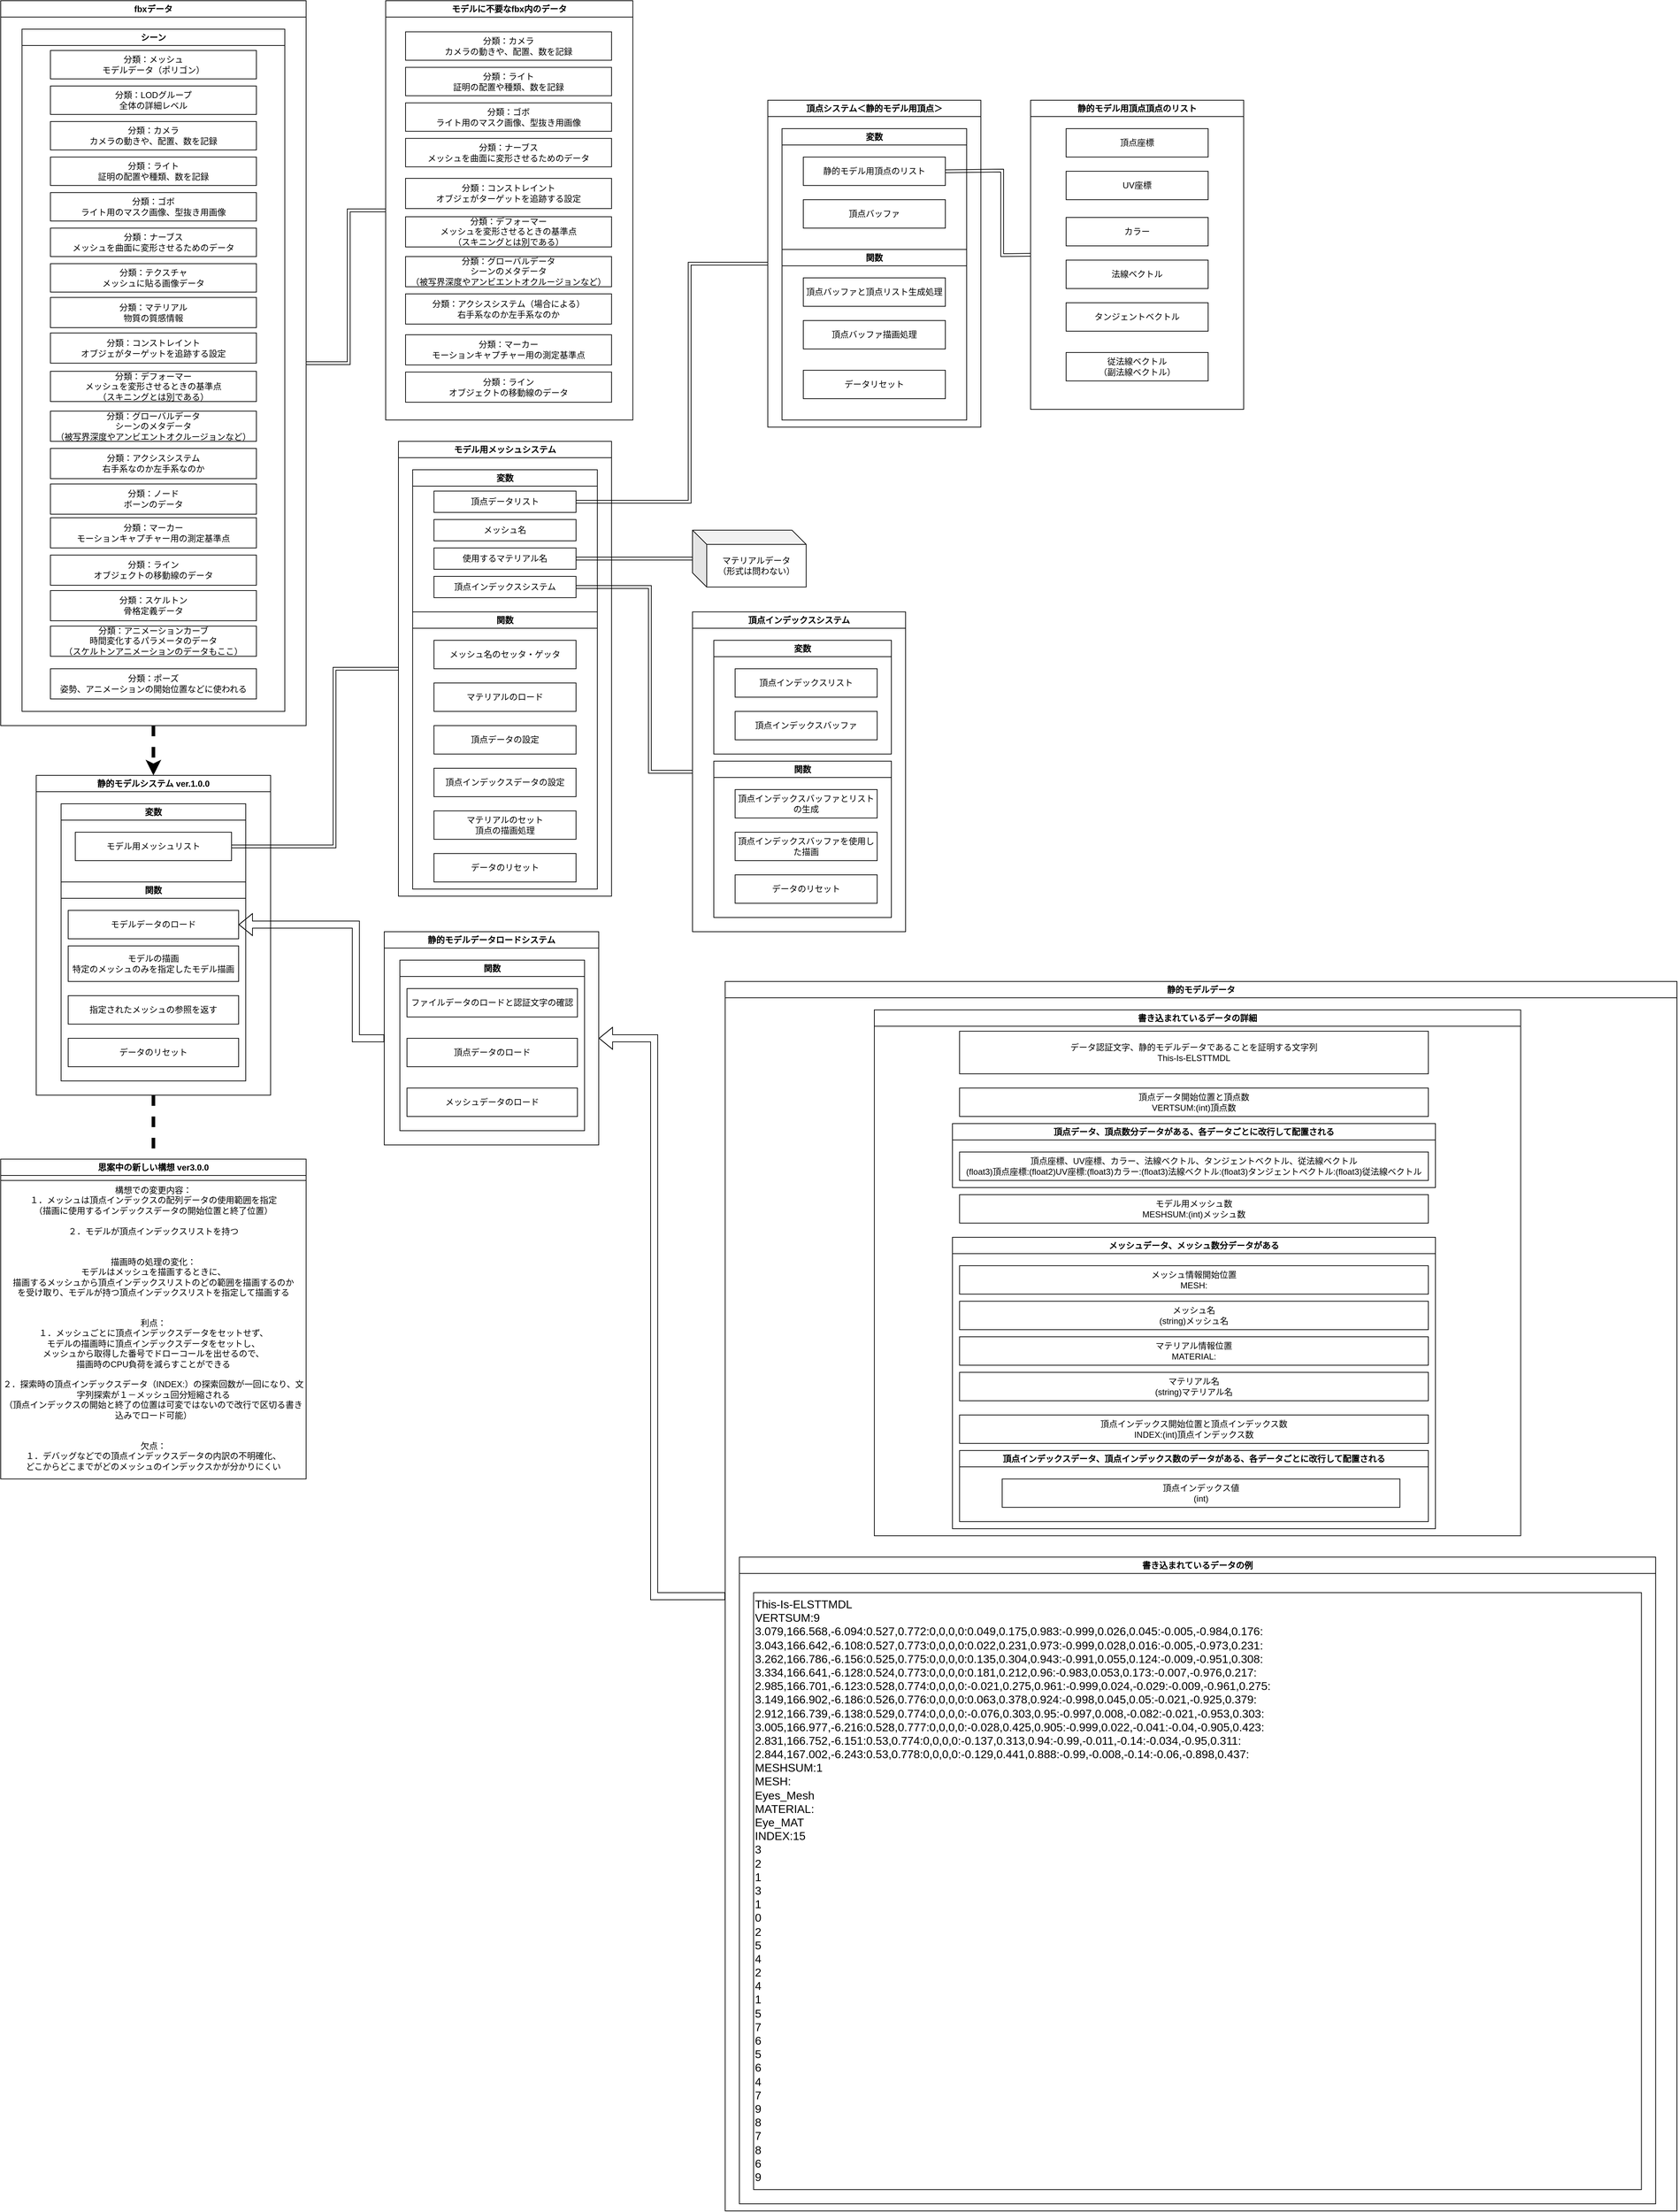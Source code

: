 <mxfile version="22.1.16" type="device" pages="3">
  <diagram id="wlyOHssA-iPCLbl1LQ-Z" name="静的モデルデータ ver 1.0.0">
    <mxGraphModel dx="6077" dy="5443" grid="1" gridSize="10" guides="1" tooltips="1" connect="1" arrows="1" fold="1" page="1" pageScale="1" pageWidth="827" pageHeight="1169" math="0" shadow="0">
      <root>
        <mxCell id="0" />
        <mxCell id="1" parent="0" />
        <mxCell id="eMsbDkN65JzPOWeGEoS4-1" value="静的モデルシステム ver.1.0.0" style="swimlane;whiteSpace=wrap;html=1;swimlaneFillColor=default;" parent="1" vertex="1">
          <mxGeometry x="-570" y="-1120" width="330" height="450" as="geometry" />
        </mxCell>
        <mxCell id="eMsbDkN65JzPOWeGEoS4-2" value="変数" style="swimlane;whiteSpace=wrap;html=1;swimlaneFillColor=default;" parent="eMsbDkN65JzPOWeGEoS4-1" vertex="1">
          <mxGeometry x="35" y="40" width="260" height="110" as="geometry" />
        </mxCell>
        <mxCell id="eMsbDkN65JzPOWeGEoS4-4" value="モデル用メッシュリスト" style="rounded=0;whiteSpace=wrap;html=1;" parent="eMsbDkN65JzPOWeGEoS4-2" vertex="1">
          <mxGeometry x="20" y="40" width="220" height="40" as="geometry" />
        </mxCell>
        <mxCell id="eMsbDkN65JzPOWeGEoS4-5" value="関数" style="swimlane;whiteSpace=wrap;html=1;swimlaneFillColor=default;" parent="eMsbDkN65JzPOWeGEoS4-1" vertex="1">
          <mxGeometry x="35" y="150" width="260" height="280" as="geometry" />
        </mxCell>
        <mxCell id="eMsbDkN65JzPOWeGEoS4-6" value="モデルデータのロード" style="rounded=0;whiteSpace=wrap;html=1;" parent="eMsbDkN65JzPOWeGEoS4-5" vertex="1">
          <mxGeometry x="10" y="40" width="240" height="40" as="geometry" />
        </mxCell>
        <mxCell id="eMsbDkN65JzPOWeGEoS4-7" value="モデルの描画&lt;br&gt;特定のメッシュのみを指定したモデル描画" style="rounded=0;whiteSpace=wrap;html=1;" parent="eMsbDkN65JzPOWeGEoS4-5" vertex="1">
          <mxGeometry x="10" y="90" width="240" height="50" as="geometry" />
        </mxCell>
        <mxCell id="eMsbDkN65JzPOWeGEoS4-8" value="指定されたメッシュの参照を返す" style="rounded=0;whiteSpace=wrap;html=1;" parent="eMsbDkN65JzPOWeGEoS4-5" vertex="1">
          <mxGeometry x="10" y="160" width="240" height="40" as="geometry" />
        </mxCell>
        <mxCell id="eMsbDkN65JzPOWeGEoS4-9" value="データのリセット" style="rounded=0;whiteSpace=wrap;html=1;" parent="eMsbDkN65JzPOWeGEoS4-5" vertex="1">
          <mxGeometry x="10" y="220" width="240" height="40" as="geometry" />
        </mxCell>
        <mxCell id="eMsbDkN65JzPOWeGEoS4-11" value="頂点システム＜静的モデル用頂点＞" style="swimlane;whiteSpace=wrap;html=1;fontSize=12;spacing=2;swimlaneFillColor=default;" parent="1" vertex="1">
          <mxGeometry x="460" y="-2070" width="300" height="460" as="geometry" />
        </mxCell>
        <mxCell id="eMsbDkN65JzPOWeGEoS4-12" value="変数" style="swimlane;whiteSpace=wrap;html=1;swimlaneFillColor=default;" parent="eMsbDkN65JzPOWeGEoS4-11" vertex="1">
          <mxGeometry x="20" y="40" width="260" height="170" as="geometry" />
        </mxCell>
        <mxCell id="eMsbDkN65JzPOWeGEoS4-13" value="静的モデル用頂点のリスト" style="rounded=0;whiteSpace=wrap;html=1;" parent="eMsbDkN65JzPOWeGEoS4-12" vertex="1">
          <mxGeometry x="30" y="40" width="200" height="40" as="geometry" />
        </mxCell>
        <mxCell id="eMsbDkN65JzPOWeGEoS4-14" value="頂点バッファ" style="rounded=0;whiteSpace=wrap;html=1;" parent="eMsbDkN65JzPOWeGEoS4-12" vertex="1">
          <mxGeometry x="30" y="100" width="200" height="40" as="geometry" />
        </mxCell>
        <mxCell id="eMsbDkN65JzPOWeGEoS4-15" value="関数" style="swimlane;whiteSpace=wrap;html=1;swimlaneFillColor=default;" parent="eMsbDkN65JzPOWeGEoS4-11" vertex="1">
          <mxGeometry x="20" y="210" width="260" height="240" as="geometry" />
        </mxCell>
        <mxCell id="eMsbDkN65JzPOWeGEoS4-16" value="頂点バッファと頂点リスト生成処理" style="rounded=0;whiteSpace=wrap;html=1;" parent="eMsbDkN65JzPOWeGEoS4-15" vertex="1">
          <mxGeometry x="30" y="40" width="200" height="40" as="geometry" />
        </mxCell>
        <mxCell id="eMsbDkN65JzPOWeGEoS4-17" value="頂点バッファ描画処理" style="rounded=0;whiteSpace=wrap;html=1;" parent="eMsbDkN65JzPOWeGEoS4-15" vertex="1">
          <mxGeometry x="30" y="100" width="200" height="40" as="geometry" />
        </mxCell>
        <mxCell id="eMsbDkN65JzPOWeGEoS4-18" value="データリセット" style="rounded=0;whiteSpace=wrap;html=1;" parent="eMsbDkN65JzPOWeGEoS4-15" vertex="1">
          <mxGeometry x="30" y="170" width="200" height="40" as="geometry" />
        </mxCell>
        <mxCell id="eMsbDkN65JzPOWeGEoS4-19" value="静的モデル用頂点頂点のリスト" style="swimlane;whiteSpace=wrap;html=1;swimlaneFillColor=default;" parent="1" vertex="1">
          <mxGeometry x="830" y="-2070" width="300" height="435" as="geometry" />
        </mxCell>
        <mxCell id="eMsbDkN65JzPOWeGEoS4-20" value="頂点座標" style="rounded=0;whiteSpace=wrap;html=1;" parent="eMsbDkN65JzPOWeGEoS4-19" vertex="1">
          <mxGeometry x="50" y="40" width="200" height="40" as="geometry" />
        </mxCell>
        <mxCell id="eMsbDkN65JzPOWeGEoS4-21" value="UV座標" style="rounded=0;whiteSpace=wrap;html=1;" parent="eMsbDkN65JzPOWeGEoS4-19" vertex="1">
          <mxGeometry x="50" y="100" width="200" height="40" as="geometry" />
        </mxCell>
        <mxCell id="eMsbDkN65JzPOWeGEoS4-22" value="法線ベクトル" style="rounded=0;whiteSpace=wrap;html=1;" parent="eMsbDkN65JzPOWeGEoS4-19" vertex="1">
          <mxGeometry x="50" y="225" width="200" height="40" as="geometry" />
        </mxCell>
        <mxCell id="eMsbDkN65JzPOWeGEoS4-23" value="カラー" style="rounded=0;whiteSpace=wrap;html=1;" parent="eMsbDkN65JzPOWeGEoS4-19" vertex="1">
          <mxGeometry x="50" y="165" width="200" height="40" as="geometry" />
        </mxCell>
        <mxCell id="eMsbDkN65JzPOWeGEoS4-24" value="タンジェントベクトル" style="rounded=0;whiteSpace=wrap;html=1;" parent="eMsbDkN65JzPOWeGEoS4-19" vertex="1">
          <mxGeometry x="50" y="285" width="200" height="40" as="geometry" />
        </mxCell>
        <mxCell id="eMsbDkN65JzPOWeGEoS4-25" value="従法線ベクトル&lt;br&gt;（副法線ベクトル）" style="rounded=0;whiteSpace=wrap;html=1;" parent="eMsbDkN65JzPOWeGEoS4-19" vertex="1">
          <mxGeometry x="50" y="355" width="200" height="40" as="geometry" />
        </mxCell>
        <mxCell id="eMsbDkN65JzPOWeGEoS4-26" value="" style="shape=link;html=1;rounded=0;entryX=1;entryY=0.5;entryDx=0;entryDy=0;exitX=0;exitY=0.5;exitDx=0;exitDy=0;" parent="1" source="eMsbDkN65JzPOWeGEoS4-27" target="eMsbDkN65JzPOWeGEoS4-4" edge="1">
          <mxGeometry width="100" relative="1" as="geometry">
            <mxPoint x="-670" y="-1240" as="sourcePoint" />
            <mxPoint x="-510" y="-1205" as="targetPoint" />
            <Array as="points">
              <mxPoint x="-150" y="-1270" />
              <mxPoint x="-150" y="-1020" />
            </Array>
          </mxGeometry>
        </mxCell>
        <mxCell id="eMsbDkN65JzPOWeGEoS4-27" value="モデル用メッシュシステム" style="swimlane;whiteSpace=wrap;html=1;fontSize=12;spacing=2;swimlaneFillColor=default;" parent="1" vertex="1">
          <mxGeometry x="-60" y="-1590" width="300" height="640" as="geometry" />
        </mxCell>
        <mxCell id="eMsbDkN65JzPOWeGEoS4-28" value="変数" style="swimlane;whiteSpace=wrap;html=1;swimlaneFillColor=default;" parent="eMsbDkN65JzPOWeGEoS4-27" vertex="1">
          <mxGeometry x="20" y="40" width="260" height="200" as="geometry" />
        </mxCell>
        <mxCell id="eMsbDkN65JzPOWeGEoS4-29" value="頂点インデックスシステム" style="rounded=0;whiteSpace=wrap;html=1;" parent="eMsbDkN65JzPOWeGEoS4-28" vertex="1">
          <mxGeometry x="30" y="150" width="200" height="30" as="geometry" />
        </mxCell>
        <mxCell id="eMsbDkN65JzPOWeGEoS4-30" value="メッシュ名" style="rounded=0;whiteSpace=wrap;html=1;" parent="eMsbDkN65JzPOWeGEoS4-28" vertex="1">
          <mxGeometry x="30" y="70" width="200" height="30" as="geometry" />
        </mxCell>
        <mxCell id="eMsbDkN65JzPOWeGEoS4-31" value="使用するマテリアル名" style="rounded=0;whiteSpace=wrap;html=1;" parent="eMsbDkN65JzPOWeGEoS4-28" vertex="1">
          <mxGeometry x="30" y="110" width="200" height="30" as="geometry" />
        </mxCell>
        <mxCell id="eMsbDkN65JzPOWeGEoS4-3" value="頂点データリスト" style="rounded=0;whiteSpace=wrap;html=1;" parent="eMsbDkN65JzPOWeGEoS4-28" vertex="1">
          <mxGeometry x="30" y="30" width="200" height="30" as="geometry" />
        </mxCell>
        <mxCell id="eMsbDkN65JzPOWeGEoS4-32" value="関数" style="swimlane;whiteSpace=wrap;html=1;swimlaneFillColor=default;" parent="eMsbDkN65JzPOWeGEoS4-27" vertex="1">
          <mxGeometry x="20" y="240" width="260" height="390" as="geometry" />
        </mxCell>
        <mxCell id="eMsbDkN65JzPOWeGEoS4-33" value="メッシュ名のセッタ・ゲッタ" style="rounded=0;whiteSpace=wrap;html=1;" parent="eMsbDkN65JzPOWeGEoS4-32" vertex="1">
          <mxGeometry x="30" y="40" width="200" height="40" as="geometry" />
        </mxCell>
        <mxCell id="eMsbDkN65JzPOWeGEoS4-34" value="マテリアルのロード" style="rounded=0;whiteSpace=wrap;html=1;" parent="eMsbDkN65JzPOWeGEoS4-32" vertex="1">
          <mxGeometry x="30" y="100" width="200" height="40" as="geometry" />
        </mxCell>
        <mxCell id="eMsbDkN65JzPOWeGEoS4-35" value="頂点インデックスデータの設定" style="rounded=0;whiteSpace=wrap;html=1;" parent="eMsbDkN65JzPOWeGEoS4-32" vertex="1">
          <mxGeometry x="30" y="220" width="200" height="40" as="geometry" />
        </mxCell>
        <mxCell id="eMsbDkN65JzPOWeGEoS4-36" value="マテリアルのセット&lt;br&gt;頂点の描画処理" style="rounded=0;whiteSpace=wrap;html=1;" parent="eMsbDkN65JzPOWeGEoS4-32" vertex="1">
          <mxGeometry x="30" y="280" width="200" height="40" as="geometry" />
        </mxCell>
        <mxCell id="eMsbDkN65JzPOWeGEoS4-37" value="データのリセット" style="rounded=0;whiteSpace=wrap;html=1;" parent="eMsbDkN65JzPOWeGEoS4-32" vertex="1">
          <mxGeometry x="30" y="340" width="200" height="40" as="geometry" />
        </mxCell>
        <mxCell id="N6ZIZeF33Uhj1CX87oil-1" value="頂点データの設定" style="rounded=0;whiteSpace=wrap;html=1;" parent="eMsbDkN65JzPOWeGEoS4-32" vertex="1">
          <mxGeometry x="30" y="160" width="200" height="40" as="geometry" />
        </mxCell>
        <mxCell id="eMsbDkN65JzPOWeGEoS4-38" value="" style="shape=link;html=1;rounded=0;entryX=1;entryY=0.5;entryDx=0;entryDy=0;exitX=0;exitY=0.5;exitDx=0;exitDy=0;" parent="1" source="eMsbDkN65JzPOWeGEoS4-39" target="eMsbDkN65JzPOWeGEoS4-29" edge="1">
          <mxGeometry width="100" relative="1" as="geometry">
            <mxPoint x="-116" y="-880" as="sourcePoint" />
            <mxPoint x="-116" y="-1390" as="targetPoint" />
            <Array as="points">
              <mxPoint x="294" y="-1125" />
              <mxPoint x="294" y="-1385" />
            </Array>
          </mxGeometry>
        </mxCell>
        <mxCell id="eMsbDkN65JzPOWeGEoS4-39" value="頂点インデックスシステム" style="swimlane;whiteSpace=wrap;html=1;fontSize=12;spacing=2;swimlaneFillColor=default;" parent="1" vertex="1">
          <mxGeometry x="354" y="-1350" width="300" height="450" as="geometry" />
        </mxCell>
        <mxCell id="eMsbDkN65JzPOWeGEoS4-40" value="変数" style="swimlane;whiteSpace=wrap;html=1;swimlaneFillColor=default;" parent="eMsbDkN65JzPOWeGEoS4-39" vertex="1">
          <mxGeometry x="30" y="40" width="250" height="160" as="geometry" />
        </mxCell>
        <mxCell id="eMsbDkN65JzPOWeGEoS4-41" value="頂点インデックスリスト" style="rounded=0;whiteSpace=wrap;html=1;" parent="eMsbDkN65JzPOWeGEoS4-40" vertex="1">
          <mxGeometry x="30" y="40" width="200" height="40" as="geometry" />
        </mxCell>
        <mxCell id="eMsbDkN65JzPOWeGEoS4-42" value="頂点インデックスバッファ" style="rounded=0;whiteSpace=wrap;html=1;" parent="eMsbDkN65JzPOWeGEoS4-40" vertex="1">
          <mxGeometry x="30" y="100" width="200" height="40" as="geometry" />
        </mxCell>
        <mxCell id="eMsbDkN65JzPOWeGEoS4-43" value="関数" style="swimlane;whiteSpace=wrap;html=1;swimlaneFillColor=default;" parent="eMsbDkN65JzPOWeGEoS4-39" vertex="1">
          <mxGeometry x="30" y="210" width="250" height="220" as="geometry" />
        </mxCell>
        <mxCell id="eMsbDkN65JzPOWeGEoS4-44" value="頂点インデックスバッファとリストの生成" style="rounded=0;whiteSpace=wrap;html=1;" parent="eMsbDkN65JzPOWeGEoS4-43" vertex="1">
          <mxGeometry x="30" y="40" width="200" height="40" as="geometry" />
        </mxCell>
        <mxCell id="eMsbDkN65JzPOWeGEoS4-45" value="頂点インデックスバッファを使用した描画" style="rounded=0;whiteSpace=wrap;html=1;" parent="eMsbDkN65JzPOWeGEoS4-43" vertex="1">
          <mxGeometry x="30" y="100" width="200" height="40" as="geometry" />
        </mxCell>
        <mxCell id="eMsbDkN65JzPOWeGEoS4-46" value="データのリセット" style="rounded=0;whiteSpace=wrap;html=1;" parent="eMsbDkN65JzPOWeGEoS4-43" vertex="1">
          <mxGeometry x="30" y="160" width="200" height="40" as="geometry" />
        </mxCell>
        <mxCell id="eMsbDkN65JzPOWeGEoS4-47" value="" style="shape=link;html=1;rounded=0;entryX=1;entryY=0.5;entryDx=0;entryDy=0;exitX=0;exitY=0.5;exitDx=0;exitDy=0;exitPerimeter=0;" parent="1" source="eMsbDkN65JzPOWeGEoS4-48" target="eMsbDkN65JzPOWeGEoS4-31" edge="1">
          <mxGeometry width="100" relative="1" as="geometry">
            <mxPoint x="380" y="-1430" as="sourcePoint" />
            <mxPoint x="-56" y="-1427.5" as="targetPoint" />
            <Array as="points" />
          </mxGeometry>
        </mxCell>
        <mxCell id="eMsbDkN65JzPOWeGEoS4-48" value="マテリアルデータ&lt;br&gt;（形式は問わない）" style="shape=cube;whiteSpace=wrap;html=1;boundedLbl=1;backgroundOutline=1;darkOpacity=0.05;darkOpacity2=0.1;" parent="1" vertex="1">
          <mxGeometry x="354" y="-1465" width="160" height="80" as="geometry" />
        </mxCell>
        <mxCell id="eMsbDkN65JzPOWeGEoS4-49" value="" style="endArrow=none;dashed=1;html=1;strokeWidth=5;rounded=0;entryX=0.5;entryY=0;entryDx=0;entryDy=0;exitX=0.5;exitY=1;exitDx=0;exitDy=0;" parent="1" source="eMsbDkN65JzPOWeGEoS4-1" target="eMsbDkN65JzPOWeGEoS4-50" edge="1">
          <mxGeometry width="50" height="50" relative="1" as="geometry">
            <mxPoint x="-570" y="-1340" as="sourcePoint" />
            <mxPoint x="-110" y="-1400" as="targetPoint" />
          </mxGeometry>
        </mxCell>
        <mxCell id="eMsbDkN65JzPOWeGEoS4-50" value="思案中の新しい構想 ver3.0.0" style="swimlane;whiteSpace=wrap;html=1;swimlaneFillColor=default;" parent="1" vertex="1">
          <mxGeometry x="-620" y="-580" width="430" height="450" as="geometry" />
        </mxCell>
        <mxCell id="eMsbDkN65JzPOWeGEoS4-51" value="構想での変更内容：&lt;br&gt;１．メッシュは頂点インデックスの配列データの使用範囲を指定&lt;br&gt;（描画に使用するインデックスデータの開始位置と終了位置）&lt;br&gt;&lt;br&gt;２．モデルが頂点インデックスリストを持つ&lt;br&gt;&lt;br&gt;&lt;br&gt;描画時の処理の変化：&lt;br&gt;モデルはメッシュを描画するときに、&lt;br&gt;描画するメッシュから頂点インデックスリストのどの範囲を描画するのか&lt;br&gt;を受け取り、モデルが持つ頂点インデックスリストを指定して描画する&lt;br&gt;&lt;br&gt;&lt;br&gt;利点：&lt;br&gt;１．メッシュごとに頂点インデックスデータをセットせず、&lt;br&gt;モデルの描画時に頂点インデックスデータをセットし、&lt;br&gt;メッシュから取得した番号でドローコールを出せるので、&lt;br&gt;描画時のCPU負荷を減らすことができる&lt;br&gt;&lt;br&gt;２．探索時の頂点インデックスデータ（INDEX:）の探索回数が一回になり、文字列探索が１－メッシュ回分短縮される&lt;br&gt;（頂点インデックスの開始と終了の位置は可変ではないので改行で区切る書き込みでロード可能）&lt;br&gt;&lt;br&gt;&lt;br&gt;欠点：&lt;br&gt;１．デバッグなどでの頂点インデックスデータの内訳の不明確化、&lt;br&gt;どこからどこまでがどのメッシュのインデックスかが分かりにくい" style="rounded=0;whiteSpace=wrap;html=1;horizontal=1;verticalAlign=top;" parent="eMsbDkN65JzPOWeGEoS4-50" vertex="1">
          <mxGeometry y="30" width="430" height="420" as="geometry" />
        </mxCell>
        <mxCell id="eMsbDkN65JzPOWeGEoS4-52" value="" style="shape=link;html=1;rounded=0;entryX=1;entryY=0.5;entryDx=0;entryDy=0;exitX=0;exitY=0.5;exitDx=0;exitDy=0;" parent="1" source="eMsbDkN65JzPOWeGEoS4-19" target="eMsbDkN65JzPOWeGEoS4-13" edge="1">
          <mxGeometry width="100" relative="1" as="geometry">
            <mxPoint x="580" y="-1690" as="sourcePoint" />
            <mxPoint x="720" y="-1710" as="targetPoint" />
            <Array as="points">
              <mxPoint x="790" y="-1852" />
              <mxPoint x="790" y="-1971" />
            </Array>
          </mxGeometry>
        </mxCell>
        <mxCell id="eMsbDkN65JzPOWeGEoS4-53" value="" style="shape=flexArrow;endArrow=classic;html=1;rounded=0;entryX=1;entryY=0.5;entryDx=0;entryDy=0;exitX=0;exitY=0.5;exitDx=0;exitDy=0;" parent="1" source="eMsbDkN65JzPOWeGEoS4-54" target="eMsbDkN65JzPOWeGEoS4-6" edge="1">
          <mxGeometry width="50" height="50" relative="1" as="geometry">
            <mxPoint x="-40" y="-720" as="sourcePoint" />
            <mxPoint x="-160" y="-1320" as="targetPoint" />
            <Array as="points">
              <mxPoint x="-120" y="-750" />
              <mxPoint x="-120" y="-910" />
            </Array>
          </mxGeometry>
        </mxCell>
        <mxCell id="eMsbDkN65JzPOWeGEoS4-54" value="静的モデルデータロードシステム" style="swimlane;whiteSpace=wrap;html=1;swimlaneFillColor=default;" parent="1" vertex="1">
          <mxGeometry x="-80" y="-900" width="302" height="300" as="geometry" />
        </mxCell>
        <mxCell id="eMsbDkN65JzPOWeGEoS4-55" value="関数" style="swimlane;whiteSpace=wrap;html=1;swimlaneFillColor=default;" parent="eMsbDkN65JzPOWeGEoS4-54" vertex="1">
          <mxGeometry x="22" y="40" width="260" height="240" as="geometry" />
        </mxCell>
        <mxCell id="eMsbDkN65JzPOWeGEoS4-56" value="頂点データのロード" style="rounded=0;whiteSpace=wrap;html=1;" parent="eMsbDkN65JzPOWeGEoS4-55" vertex="1">
          <mxGeometry x="10" y="110" width="240" height="40" as="geometry" />
        </mxCell>
        <mxCell id="eMsbDkN65JzPOWeGEoS4-57" value="メッシュデータのロード" style="rounded=0;whiteSpace=wrap;html=1;" parent="eMsbDkN65JzPOWeGEoS4-55" vertex="1">
          <mxGeometry x="10" y="180" width="240" height="40" as="geometry" />
        </mxCell>
        <mxCell id="eMsbDkN65JzPOWeGEoS4-58" value="ファイルデータのロードと認証文字の確認" style="rounded=0;whiteSpace=wrap;html=1;" parent="eMsbDkN65JzPOWeGEoS4-55" vertex="1">
          <mxGeometry x="10" y="40" width="240" height="40" as="geometry" />
        </mxCell>
        <mxCell id="eMsbDkN65JzPOWeGEoS4-59" value="静的モデルデータ" style="swimlane;whiteSpace=wrap;html=1;strokeColor=default;fillStyle=auto;fillColor=default;gradientColor=none;swimlaneFillColor=default;" parent="1" vertex="1">
          <mxGeometry x="400" y="-830" width="1340" height="1730" as="geometry" />
        </mxCell>
        <mxCell id="eMsbDkN65JzPOWeGEoS4-60" value="書き込まれているデータの詳細" style="swimlane;whiteSpace=wrap;html=1;swimlaneFillColor=default;" parent="eMsbDkN65JzPOWeGEoS4-59" vertex="1">
          <mxGeometry x="210" y="40" width="910" height="740" as="geometry" />
        </mxCell>
        <mxCell id="eMsbDkN65JzPOWeGEoS4-61" value="データ認証文字、静的モデルデータであることを証明する文字列&lt;br&gt;This-Is-ELSTTMDL" style="rounded=0;whiteSpace=wrap;html=1;verticalAlign=middle;labelPosition=center;verticalLabelPosition=middle;align=center;" parent="eMsbDkN65JzPOWeGEoS4-60" vertex="1">
          <mxGeometry x="120" y="30" width="660" height="60" as="geometry" />
        </mxCell>
        <mxCell id="eMsbDkN65JzPOWeGEoS4-62" value="頂点データ開始位置と頂点数&lt;br&gt;VERTSUM:(int)頂点数" style="rounded=0;whiteSpace=wrap;html=1;" parent="eMsbDkN65JzPOWeGEoS4-60" vertex="1">
          <mxGeometry x="120" y="110" width="660" height="40" as="geometry" />
        </mxCell>
        <mxCell id="eMsbDkN65JzPOWeGEoS4-63" value="モデル用メッシュ数&lt;br&gt;MESHSUM:(int)メッシュ数" style="rounded=0;whiteSpace=wrap;html=1;" parent="eMsbDkN65JzPOWeGEoS4-60" vertex="1">
          <mxGeometry x="120" y="260" width="660" height="40" as="geometry" />
        </mxCell>
        <mxCell id="eMsbDkN65JzPOWeGEoS4-64" value="頂点データ、頂点数分データがある、各データごとに改行して配置される" style="swimlane;whiteSpace=wrap;html=1;swimlaneFillColor=default;" parent="eMsbDkN65JzPOWeGEoS4-60" vertex="1">
          <mxGeometry x="110" y="160" width="680" height="90" as="geometry" />
        </mxCell>
        <mxCell id="eMsbDkN65JzPOWeGEoS4-65" value="頂点座標、UV座標、カラー、法線ベクトル、タンジェントベクトル、従法線ベクトル&lt;br&gt;(float3)頂点座標:(float2)UV座標:(float3)カラー:(float3)法線ベクトル:(float3)タンジェントベクトル:(float3)従法線ベクトル" style="rounded=0;whiteSpace=wrap;html=1;" parent="eMsbDkN65JzPOWeGEoS4-64" vertex="1">
          <mxGeometry x="10" y="40" width="660" height="40" as="geometry" />
        </mxCell>
        <mxCell id="eMsbDkN65JzPOWeGEoS4-66" value="メッシュデータ、メッシュ数分データがある" style="swimlane;whiteSpace=wrap;html=1;swimlaneFillColor=default;" parent="eMsbDkN65JzPOWeGEoS4-60" vertex="1">
          <mxGeometry x="110" y="320" width="680" height="410" as="geometry" />
        </mxCell>
        <mxCell id="eMsbDkN65JzPOWeGEoS4-67" value="メッシュ情報開始位置&lt;br&gt;MESH:" style="rounded=0;whiteSpace=wrap;html=1;" parent="eMsbDkN65JzPOWeGEoS4-66" vertex="1">
          <mxGeometry x="10" y="40" width="660" height="40" as="geometry" />
        </mxCell>
        <mxCell id="eMsbDkN65JzPOWeGEoS4-68" value="メッシュ名&lt;br&gt;(string)メッシュ名" style="rounded=0;whiteSpace=wrap;html=1;" parent="eMsbDkN65JzPOWeGEoS4-66" vertex="1">
          <mxGeometry x="10" y="90" width="660" height="40" as="geometry" />
        </mxCell>
        <mxCell id="eMsbDkN65JzPOWeGEoS4-69" value="マテリアル情報位置&lt;br&gt;MATERIAL:" style="rounded=0;whiteSpace=wrap;html=1;" parent="eMsbDkN65JzPOWeGEoS4-66" vertex="1">
          <mxGeometry x="10" y="140" width="660" height="40" as="geometry" />
        </mxCell>
        <mxCell id="eMsbDkN65JzPOWeGEoS4-70" value="マテリアル名&lt;br&gt;(string)マテリアル名" style="rounded=0;whiteSpace=wrap;html=1;" parent="eMsbDkN65JzPOWeGEoS4-66" vertex="1">
          <mxGeometry x="10" y="190" width="660" height="40" as="geometry" />
        </mxCell>
        <mxCell id="eMsbDkN65JzPOWeGEoS4-71" value="頂点インデックス開始位置と頂点インデックス数&lt;br&gt;INDEX:(int)頂点インデックス数" style="rounded=0;whiteSpace=wrap;html=1;" parent="eMsbDkN65JzPOWeGEoS4-66" vertex="1">
          <mxGeometry x="10" y="250" width="660" height="40" as="geometry" />
        </mxCell>
        <mxCell id="eMsbDkN65JzPOWeGEoS4-72" value="頂点インデックスデータ、頂点インデックス数のデータがある、各データごとに改行して配置される" style="swimlane;whiteSpace=wrap;html=1;swimlaneFillColor=default;" parent="eMsbDkN65JzPOWeGEoS4-66" vertex="1">
          <mxGeometry x="10" y="300" width="660" height="100" as="geometry" />
        </mxCell>
        <mxCell id="eMsbDkN65JzPOWeGEoS4-73" value="頂点インデックス値&lt;br&gt;(int)" style="rounded=0;whiteSpace=wrap;html=1;" parent="eMsbDkN65JzPOWeGEoS4-72" vertex="1">
          <mxGeometry x="60" y="40" width="560" height="40" as="geometry" />
        </mxCell>
        <mxCell id="eMsbDkN65JzPOWeGEoS4-74" value="書き込まれているデータの例" style="swimlane;whiteSpace=wrap;html=1;swimlaneFillColor=default;" parent="eMsbDkN65JzPOWeGEoS4-59" vertex="1">
          <mxGeometry x="20" y="810" width="1290" height="910" as="geometry" />
        </mxCell>
        <mxCell id="eMsbDkN65JzPOWeGEoS4-75" value="&lt;div&gt;This-Is-ELSTTMDL&lt;/div&gt;&lt;div&gt;VERTSUM:9&lt;/div&gt;&lt;div&gt;&lt;div&gt;3.079,166.568,-6.094:0.527,0.772:0,0,0,0:0.049,0.175,0.983:-0.999,0.026,0.045:-0.005,-0.984,0.176:&lt;/div&gt;&lt;div&gt;3.043,166.642,-6.108:0.527,0.773:0,0,0,0:0.022,0.231,0.973:-0.999,0.028,0.016:-0.005,-0.973,0.231:&lt;/div&gt;&lt;div&gt;3.262,166.786,-6.156:0.525,0.775:0,0,0,0:0.135,0.304,0.943:-0.991,0.055,0.124:-0.009,-0.951,0.308:&lt;/div&gt;&lt;div&gt;3.334,166.641,-6.128:0.524,0.773:0,0,0,0:0.181,0.212,0.96:-0.983,0.053,0.173:-0.007,-0.976,0.217:&lt;/div&gt;&lt;div&gt;2.985,166.701,-6.123:0.528,0.774:0,0,0,0:-0.021,0.275,0.961:-0.999,0.024,-0.029:-0.009,-0.961,0.275:&lt;/div&gt;&lt;div&gt;3.149,166.902,-6.186:0.526,0.776:0,0,0,0:0.063,0.378,0.924:-0.998,0.045,0.05:-0.021,-0.925,0.379:&lt;/div&gt;&lt;div&gt;2.912,166.739,-6.138:0.529,0.774:0,0,0,0:-0.076,0.303,0.95:-0.997,0.008,-0.082:-0.021,-0.953,0.303:&lt;/div&gt;&lt;div&gt;3.005,166.977,-6.216:0.528,0.777:0,0,0,0:-0.028,0.425,0.905:-0.999,0.022,-0.041:-0.04,-0.905,0.423:&lt;/div&gt;&lt;div&gt;2.831,166.752,-6.151:0.53,0.774:0,0,0,0:-0.137,0.313,0.94:-0.99,-0.011,-0.14:-0.034,-0.95,0.311:&lt;/div&gt;&lt;div&gt;2.844,167.002,-6.243:0.53,0.778:0,0,0,0:-0.129,0.441,0.888:-0.99,-0.008,-0.14:-0.06,-0.898,0.437:&lt;/div&gt;&lt;/div&gt;&lt;div&gt;&lt;div&gt;MESHSUM:1&lt;/div&gt;&lt;div&gt;MESH:&lt;/div&gt;&lt;div&gt;Eyes_Mesh&lt;/div&gt;&lt;div&gt;MATERIAL:&lt;/div&gt;&lt;div&gt;Eye_MAT&lt;/div&gt;&lt;div&gt;INDEX:15&lt;/div&gt;&lt;div&gt;3&lt;/div&gt;&lt;div&gt;2&lt;/div&gt;&lt;div&gt;1&lt;/div&gt;&lt;div&gt;3&lt;/div&gt;&lt;div&gt;1&lt;/div&gt;&lt;div&gt;0&lt;/div&gt;&lt;div&gt;2&lt;/div&gt;&lt;div&gt;5&lt;/div&gt;&lt;div&gt;4&lt;/div&gt;&lt;div&gt;2&lt;/div&gt;&lt;div&gt;4&lt;/div&gt;&lt;div&gt;1&lt;/div&gt;&lt;div&gt;5&lt;/div&gt;&lt;div&gt;7&lt;/div&gt;&lt;div&gt;6&lt;/div&gt;&lt;div&gt;5&lt;/div&gt;&lt;div&gt;6&lt;/div&gt;&lt;div&gt;4&lt;/div&gt;&lt;div&gt;7&lt;/div&gt;&lt;div&gt;9&lt;/div&gt;&lt;div&gt;8&lt;/div&gt;&lt;div&gt;7&lt;/div&gt;&lt;div&gt;8&lt;/div&gt;&lt;div&gt;6&lt;/div&gt;&lt;div&gt;9&lt;/div&gt;&lt;/div&gt;" style="rounded=0;whiteSpace=wrap;html=1;verticalAlign=top;fontSize=16;align=left;" parent="eMsbDkN65JzPOWeGEoS4-74" vertex="1">
          <mxGeometry x="20" y="50" width="1250" height="840" as="geometry" />
        </mxCell>
        <mxCell id="eMsbDkN65JzPOWeGEoS4-79" value="" style="shape=flexArrow;endArrow=classic;html=1;rounded=0;entryX=1;entryY=0.5;entryDx=0;entryDy=0;exitX=0;exitY=0.5;exitDx=0;exitDy=0;" parent="1" source="eMsbDkN65JzPOWeGEoS4-59" target="eMsbDkN65JzPOWeGEoS4-54" edge="1">
          <mxGeometry width="50" height="50" relative="1" as="geometry">
            <mxPoint x="570" y="-510" as="sourcePoint" />
            <mxPoint x="620" y="-560" as="targetPoint" />
            <Array as="points">
              <mxPoint x="300" y="35" />
              <mxPoint x="300" y="-750" />
            </Array>
          </mxGeometry>
        </mxCell>
        <mxCell id="eMsbDkN65JzPOWeGEoS4-10" value="" style="shape=link;html=1;rounded=0;entryX=1;entryY=0.5;entryDx=0;entryDy=0;exitX=0;exitY=0.5;exitDx=0;exitDy=0;" parent="1" source="eMsbDkN65JzPOWeGEoS4-11" target="eMsbDkN65JzPOWeGEoS4-3" edge="1">
          <mxGeometry width="100" relative="1" as="geometry">
            <mxPoint x="-710" y="-1520" as="sourcePoint" />
            <mxPoint x="-450" y="-1410" as="targetPoint" />
            <Array as="points">
              <mxPoint x="350" y="-1840" />
              <mxPoint x="350" y="-1505" />
            </Array>
          </mxGeometry>
        </mxCell>
        <mxCell id="yweFiVFQoVH1nVxoskjD-2" value="" style="endArrow=classic;html=1;rounded=0;entryX=0.5;entryY=0;entryDx=0;entryDy=0;dashed=1;strokeWidth=5;exitX=0.5;exitY=1;exitDx=0;exitDy=0;" parent="1" source="yweFiVFQoVH1nVxoskjD-3" target="eMsbDkN65JzPOWeGEoS4-1" edge="1">
          <mxGeometry width="50" height="50" relative="1" as="geometry">
            <mxPoint x="-360" y="-1630" as="sourcePoint" />
            <mxPoint x="-405" y="-1600" as="targetPoint" />
          </mxGeometry>
        </mxCell>
        <mxCell id="yweFiVFQoVH1nVxoskjD-3" value="fbxデータ" style="swimlane;whiteSpace=wrap;html=1;swimlaneFillColor=default;" parent="1" vertex="1">
          <mxGeometry x="-620" y="-2210" width="430" height="1020" as="geometry" />
        </mxCell>
        <mxCell id="yweFiVFQoVH1nVxoskjD-12" value="シーン" style="swimlane;whiteSpace=wrap;html=1;swimlaneFillColor=default;" parent="yweFiVFQoVH1nVxoskjD-3" vertex="1">
          <mxGeometry x="30" y="40" width="370" height="960" as="geometry" />
        </mxCell>
        <mxCell id="yweFiVFQoVH1nVxoskjD-13" value="分類：メッシュ&lt;br&gt;モデルデータ（ポリゴン）" style="rounded=0;whiteSpace=wrap;html=1;" parent="yweFiVFQoVH1nVxoskjD-12" vertex="1">
          <mxGeometry x="40" y="30" width="290" height="40" as="geometry" />
        </mxCell>
        <mxCell id="zUWsp33VvRNPc8dQOL4x-1" value="分類：LODグループ&lt;br&gt;全体の詳細レベル" style="rounded=0;whiteSpace=wrap;html=1;" parent="yweFiVFQoVH1nVxoskjD-12" vertex="1">
          <mxGeometry x="40" y="80" width="290" height="40" as="geometry" />
        </mxCell>
        <mxCell id="zUWsp33VvRNPc8dQOL4x-2" value="分類：カメラ&lt;br&gt;カメラの動きや、配置、数を記録" style="rounded=0;whiteSpace=wrap;html=1;" parent="yweFiVFQoVH1nVxoskjD-12" vertex="1">
          <mxGeometry x="40" y="130" width="290" height="40" as="geometry" />
        </mxCell>
        <mxCell id="zUWsp33VvRNPc8dQOL4x-4" value="分類：ライト&lt;br&gt;証明の配置や種類、数を記録" style="rounded=0;whiteSpace=wrap;html=1;" parent="yweFiVFQoVH1nVxoskjD-12" vertex="1">
          <mxGeometry x="40" y="180" width="290" height="40" as="geometry" />
        </mxCell>
        <mxCell id="zUWsp33VvRNPc8dQOL4x-10" value="分類：ゴボ&lt;br&gt;ライト用のマスク画像、型抜き用画像" style="rounded=0;whiteSpace=wrap;html=1;" parent="yweFiVFQoVH1nVxoskjD-12" vertex="1">
          <mxGeometry x="40" y="230" width="290" height="40" as="geometry" />
        </mxCell>
        <mxCell id="zUWsp33VvRNPc8dQOL4x-11" value="分類：ナーブス&lt;br&gt;メッシュを曲面に変形させるためのデータ" style="rounded=0;whiteSpace=wrap;html=1;" parent="yweFiVFQoVH1nVxoskjD-12" vertex="1">
          <mxGeometry x="40" y="280" width="290" height="40" as="geometry" />
        </mxCell>
        <mxCell id="zUWsp33VvRNPc8dQOL4x-19" value="分類：テクスチャ&lt;br&gt;メッシュに貼る画像データ" style="rounded=0;whiteSpace=wrap;html=1;" parent="yweFiVFQoVH1nVxoskjD-12" vertex="1">
          <mxGeometry x="40" y="330" width="290" height="40" as="geometry" />
        </mxCell>
        <mxCell id="zUWsp33VvRNPc8dQOL4x-20" value="分類：マテリアル&lt;br&gt;物質の質感情報" style="rounded=0;whiteSpace=wrap;html=1;" parent="yweFiVFQoVH1nVxoskjD-12" vertex="1">
          <mxGeometry x="40" y="377.5" width="290" height="42.5" as="geometry" />
        </mxCell>
        <mxCell id="zUWsp33VvRNPc8dQOL4x-21" value="分類：コンストレイント&lt;br&gt;オブジェがターゲットを追跡する設定" style="rounded=0;whiteSpace=wrap;html=1;" parent="yweFiVFQoVH1nVxoskjD-12" vertex="1">
          <mxGeometry x="40" y="427.5" width="290" height="42.5" as="geometry" />
        </mxCell>
        <mxCell id="zUWsp33VvRNPc8dQOL4x-22" value="分類：デフォーマー&lt;br&gt;メッシュを変形させるときの基準点&lt;br&gt;（スキニングとは別である）" style="rounded=0;whiteSpace=wrap;html=1;" parent="yweFiVFQoVH1nVxoskjD-12" vertex="1">
          <mxGeometry x="40" y="481.5" width="290" height="42.5" as="geometry" />
        </mxCell>
        <mxCell id="zUWsp33VvRNPc8dQOL4x-23" value="分類：グローバルデータ&lt;br&gt;シーンのメタデータ&lt;br&gt;（被写界深度やアンビエントオクルージョンなど）" style="rounded=0;whiteSpace=wrap;html=1;" parent="yweFiVFQoVH1nVxoskjD-12" vertex="1">
          <mxGeometry x="40" y="537.5" width="290" height="42.5" as="geometry" />
        </mxCell>
        <mxCell id="zUWsp33VvRNPc8dQOL4x-24" value="分類：アクシスシステム&lt;br&gt;右手系なのか左手系なのか" style="rounded=0;whiteSpace=wrap;html=1;" parent="yweFiVFQoVH1nVxoskjD-12" vertex="1">
          <mxGeometry x="40" y="590" width="290" height="42.5" as="geometry" />
        </mxCell>
        <mxCell id="zUWsp33VvRNPc8dQOL4x-27" value="分類：ノード&lt;br&gt;ボーンのデータ" style="rounded=0;whiteSpace=wrap;html=1;" parent="yweFiVFQoVH1nVxoskjD-12" vertex="1">
          <mxGeometry x="40" y="640" width="290" height="42.5" as="geometry" />
        </mxCell>
        <mxCell id="zUWsp33VvRNPc8dQOL4x-28" value="分類：マーカー&lt;br&gt;モーションキャプチャー用の測定基準点" style="rounded=0;whiteSpace=wrap;html=1;" parent="yweFiVFQoVH1nVxoskjD-12" vertex="1">
          <mxGeometry x="40" y="687.5" width="290" height="42.5" as="geometry" />
        </mxCell>
        <mxCell id="zUWsp33VvRNPc8dQOL4x-29" value="分類：ライン&lt;br&gt;オブジェクトの移動線のデータ" style="rounded=0;whiteSpace=wrap;html=1;" parent="yweFiVFQoVH1nVxoskjD-12" vertex="1">
          <mxGeometry x="40" y="740" width="290" height="42.5" as="geometry" />
        </mxCell>
        <mxCell id="zUWsp33VvRNPc8dQOL4x-30" value="分類：スケルトン&lt;br&gt;骨格定義データ" style="rounded=0;whiteSpace=wrap;html=1;" parent="yweFiVFQoVH1nVxoskjD-12" vertex="1">
          <mxGeometry x="40" y="790" width="290" height="42.5" as="geometry" />
        </mxCell>
        <mxCell id="zUWsp33VvRNPc8dQOL4x-31" value="分類：アニメーションカーブ&lt;br&gt;時間変化するパラメータのデータ&lt;br&gt;（スケルトンアニメーションのデータもここ）" style="rounded=0;whiteSpace=wrap;html=1;" parent="yweFiVFQoVH1nVxoskjD-12" vertex="1">
          <mxGeometry x="40" y="840" width="290" height="42.5" as="geometry" />
        </mxCell>
        <mxCell id="zUWsp33VvRNPc8dQOL4x-32" value="分類：ポーズ&lt;br&gt;姿勢、アニメーションの開始位置などに使われる" style="rounded=0;whiteSpace=wrap;html=1;" parent="yweFiVFQoVH1nVxoskjD-12" vertex="1">
          <mxGeometry x="40" y="900" width="290" height="42.5" as="geometry" />
        </mxCell>
        <mxCell id="zUWsp33VvRNPc8dQOL4x-33" value="モデルに不要なfbx内のデータ" style="swimlane;whiteSpace=wrap;html=1;swimlaneFillColor=default;glass=0;" parent="1" vertex="1">
          <mxGeometry x="-78" y="-2210" width="348" height="590" as="geometry" />
        </mxCell>
        <mxCell id="zUWsp33VvRNPc8dQOL4x-34" value="分類：カメラ&lt;br&gt;カメラの動きや、配置、数を記録" style="rounded=0;whiteSpace=wrap;html=1;" parent="zUWsp33VvRNPc8dQOL4x-33" vertex="1">
          <mxGeometry x="28" y="43.75" width="290" height="40" as="geometry" />
        </mxCell>
        <mxCell id="zUWsp33VvRNPc8dQOL4x-35" value="分類：ライト&lt;br&gt;証明の配置や種類、数を記録" style="rounded=0;whiteSpace=wrap;html=1;" parent="zUWsp33VvRNPc8dQOL4x-33" vertex="1">
          <mxGeometry x="28" y="93.75" width="290" height="40" as="geometry" />
        </mxCell>
        <mxCell id="zUWsp33VvRNPc8dQOL4x-36" value="分類：ゴボ&lt;br&gt;ライト用のマスク画像、型抜き用画像" style="rounded=0;whiteSpace=wrap;html=1;" parent="zUWsp33VvRNPc8dQOL4x-33" vertex="1">
          <mxGeometry x="28" y="143.75" width="290" height="40" as="geometry" />
        </mxCell>
        <mxCell id="zUWsp33VvRNPc8dQOL4x-37" value="分類：ナーブス&lt;br&gt;メッシュを曲面に変形させるためのデータ" style="rounded=0;whiteSpace=wrap;html=1;" parent="zUWsp33VvRNPc8dQOL4x-33" vertex="1">
          <mxGeometry x="28" y="193.75" width="290" height="40" as="geometry" />
        </mxCell>
        <mxCell id="zUWsp33VvRNPc8dQOL4x-38" value="分類：コンストレイント&lt;br&gt;オブジェがターゲットを追跡する設定" style="rounded=0;whiteSpace=wrap;html=1;" parent="zUWsp33VvRNPc8dQOL4x-33" vertex="1">
          <mxGeometry x="28" y="250" width="290" height="42.5" as="geometry" />
        </mxCell>
        <mxCell id="zUWsp33VvRNPc8dQOL4x-39" value="分類：デフォーマー&lt;br&gt;メッシュを変形させるときの基準点&lt;br&gt;（スキニングとは別である）" style="rounded=0;whiteSpace=wrap;html=1;" parent="zUWsp33VvRNPc8dQOL4x-33" vertex="1">
          <mxGeometry x="28" y="304" width="290" height="42.5" as="geometry" />
        </mxCell>
        <mxCell id="zUWsp33VvRNPc8dQOL4x-40" value="分類：グローバルデータ&lt;br&gt;シーンのメタデータ&lt;br&gt;（被写界深度やアンビエントオクルージョンなど）" style="rounded=0;whiteSpace=wrap;html=1;" parent="zUWsp33VvRNPc8dQOL4x-33" vertex="1">
          <mxGeometry x="28" y="360" width="290" height="42.5" as="geometry" />
        </mxCell>
        <mxCell id="zUWsp33VvRNPc8dQOL4x-41" value="分類：アクシスシステム（場合による）&lt;br&gt;右手系なのか左手系なのか" style="rounded=0;whiteSpace=wrap;html=1;" parent="zUWsp33VvRNPc8dQOL4x-33" vertex="1">
          <mxGeometry x="28" y="412.5" width="290" height="42.5" as="geometry" />
        </mxCell>
        <mxCell id="zUWsp33VvRNPc8dQOL4x-42" value="分類：マーカー&lt;br&gt;モーションキャプチャー用の測定基準点" style="rounded=0;whiteSpace=wrap;html=1;" parent="zUWsp33VvRNPc8dQOL4x-33" vertex="1">
          <mxGeometry x="28" y="470" width="290" height="42.5" as="geometry" />
        </mxCell>
        <mxCell id="zUWsp33VvRNPc8dQOL4x-43" value="分類：ライン&lt;br&gt;オブジェクトの移動線のデータ" style="rounded=0;whiteSpace=wrap;html=1;" parent="zUWsp33VvRNPc8dQOL4x-33" vertex="1">
          <mxGeometry x="28" y="522.5" width="290" height="42.5" as="geometry" />
        </mxCell>
        <mxCell id="zUWsp33VvRNPc8dQOL4x-44" value="" style="shape=link;html=1;rounded=0;entryX=0;entryY=0.5;entryDx=0;entryDy=0;exitX=1;exitY=0.5;exitDx=0;exitDy=0;" parent="1" source="yweFiVFQoVH1nVxoskjD-3" target="zUWsp33VvRNPc8dQOL4x-33" edge="1">
          <mxGeometry width="100" relative="1" as="geometry">
            <mxPoint x="-150" y="-1820" as="sourcePoint" />
            <mxPoint x="-50" y="-1820" as="targetPoint" />
            <Array as="points">
              <mxPoint x="-130" y="-1700" />
              <mxPoint x="-130" y="-1915" />
            </Array>
          </mxGeometry>
        </mxCell>
      </root>
    </mxGraphModel>
  </diagram>
  <diagram name="静的モデルデータ ver2.0.0" id="F_xgiDYA5KZkH7zyrJZr">
    <mxGraphModel dx="7827" dy="6478" grid="1" gridSize="10" guides="1" tooltips="1" connect="1" arrows="1" fold="1" page="1" pageScale="1" pageWidth="827" pageHeight="1169" math="0" shadow="0">
      <root>
        <mxCell id="0" />
        <mxCell id="1" parent="0" />
        <mxCell id="cBP3mdUdwcwwjYfgzpu0-2" value="静的モデルシステム ver.2.0.0" style="swimlane;whiteSpace=wrap;html=1;swimlaneFillColor=default;" parent="1" vertex="1">
          <mxGeometry x="-560" y="-1640" width="330" height="520" as="geometry" />
        </mxCell>
        <mxCell id="FRdr0k-SWnPDiLgRI8Ps-26" value="変数" style="swimlane;whiteSpace=wrap;html=1;swimlaneFillColor=default;" parent="cBP3mdUdwcwwjYfgzpu0-2" vertex="1">
          <mxGeometry x="30" y="40" width="260" height="180" as="geometry" />
        </mxCell>
        <mxCell id="_tpiAsZNU3n1uyuFCCZJ-1" value="頂点データリスト" style="rounded=0;whiteSpace=wrap;html=1;" parent="FRdr0k-SWnPDiLgRI8Ps-26" vertex="1">
          <mxGeometry x="20" y="36" width="220" height="40" as="geometry" />
        </mxCell>
        <mxCell id="_tpiAsZNU3n1uyuFCCZJ-24" value="モデル用メッシュリスト" style="rounded=0;whiteSpace=wrap;html=1;" parent="FRdr0k-SWnPDiLgRI8Ps-26" vertex="1">
          <mxGeometry x="20" y="110" width="220" height="40" as="geometry" />
        </mxCell>
        <mxCell id="FRdr0k-SWnPDiLgRI8Ps-30" value="関数" style="swimlane;whiteSpace=wrap;html=1;swimlaneFillColor=default;" parent="cBP3mdUdwcwwjYfgzpu0-2" vertex="1">
          <mxGeometry x="30" y="220" width="260" height="280" as="geometry" />
        </mxCell>
        <mxCell id="FRdr0k-SWnPDiLgRI8Ps-31" value="モデルデータのロード" style="rounded=0;whiteSpace=wrap;html=1;" parent="FRdr0k-SWnPDiLgRI8Ps-30" vertex="1">
          <mxGeometry x="10" y="40" width="240" height="40" as="geometry" />
        </mxCell>
        <mxCell id="FRdr0k-SWnPDiLgRI8Ps-32" value="モデルの描画&lt;br&gt;特定のメッシュのみを指定したモデル描画" style="rounded=0;whiteSpace=wrap;html=1;" parent="FRdr0k-SWnPDiLgRI8Ps-30" vertex="1">
          <mxGeometry x="10" y="90" width="240" height="50" as="geometry" />
        </mxCell>
        <mxCell id="FRdr0k-SWnPDiLgRI8Ps-33" value="指定されたメッシュの参照を返す" style="rounded=0;whiteSpace=wrap;html=1;" parent="FRdr0k-SWnPDiLgRI8Ps-30" vertex="1">
          <mxGeometry x="10" y="160" width="240" height="40" as="geometry" />
        </mxCell>
        <mxCell id="FRdr0k-SWnPDiLgRI8Ps-35" value="データのリセット" style="rounded=0;whiteSpace=wrap;html=1;" parent="FRdr0k-SWnPDiLgRI8Ps-30" vertex="1">
          <mxGeometry x="10" y="220" width="240" height="40" as="geometry" />
        </mxCell>
        <mxCell id="_tpiAsZNU3n1uyuFCCZJ-3" value="" style="shape=link;html=1;rounded=0;entryX=1;entryY=0.5;entryDx=0;entryDy=0;exitX=0;exitY=0.5;exitDx=0;exitDy=0;" parent="1" source="_tpiAsZNU3n1uyuFCCZJ-5" target="_tpiAsZNU3n1uyuFCCZJ-1" edge="1">
          <mxGeometry width="100" relative="1" as="geometry">
            <mxPoint x="-700" y="-1650" as="sourcePoint" />
            <mxPoint x="-440" y="-1540" as="targetPoint" />
            <Array as="points">
              <mxPoint x="-120" y="-1970" />
              <mxPoint x="-120" y="-1544" />
            </Array>
          </mxGeometry>
        </mxCell>
        <mxCell id="_tpiAsZNU3n1uyuFCCZJ-5" value="頂点システム＜静的モデル用頂点＞" style="swimlane;whiteSpace=wrap;html=1;fontSize=12;spacing=2;swimlaneFillColor=default;" parent="1" vertex="1">
          <mxGeometry x="-50" y="-2200" width="300" height="460" as="geometry" />
        </mxCell>
        <mxCell id="_tpiAsZNU3n1uyuFCCZJ-10" value="変数" style="swimlane;whiteSpace=wrap;html=1;swimlaneFillColor=default;" parent="_tpiAsZNU3n1uyuFCCZJ-5" vertex="1">
          <mxGeometry x="20" y="40" width="260" height="170" as="geometry" />
        </mxCell>
        <mxCell id="_tpiAsZNU3n1uyuFCCZJ-8" value="静的モデル用頂点のリスト" style="rounded=0;whiteSpace=wrap;html=1;" parent="_tpiAsZNU3n1uyuFCCZJ-10" vertex="1">
          <mxGeometry x="30" y="40" width="200" height="40" as="geometry" />
        </mxCell>
        <mxCell id="_tpiAsZNU3n1uyuFCCZJ-9" value="頂点バッファ" style="rounded=0;whiteSpace=wrap;html=1;" parent="_tpiAsZNU3n1uyuFCCZJ-10" vertex="1">
          <mxGeometry x="30" y="100" width="200" height="40" as="geometry" />
        </mxCell>
        <mxCell id="_tpiAsZNU3n1uyuFCCZJ-11" value="関数" style="swimlane;whiteSpace=wrap;html=1;swimlaneFillColor=default;" parent="_tpiAsZNU3n1uyuFCCZJ-5" vertex="1">
          <mxGeometry x="20" y="210" width="260" height="240" as="geometry" />
        </mxCell>
        <mxCell id="_tpiAsZNU3n1uyuFCCZJ-12" value="頂点バッファと頂点リスト生成処理" style="rounded=0;whiteSpace=wrap;html=1;" parent="_tpiAsZNU3n1uyuFCCZJ-11" vertex="1">
          <mxGeometry x="30" y="40" width="200" height="40" as="geometry" />
        </mxCell>
        <mxCell id="_tpiAsZNU3n1uyuFCCZJ-13" value="頂点バッファ描画処理" style="rounded=0;whiteSpace=wrap;html=1;" parent="_tpiAsZNU3n1uyuFCCZJ-11" vertex="1">
          <mxGeometry x="30" y="100" width="200" height="40" as="geometry" />
        </mxCell>
        <mxCell id="_tpiAsZNU3n1uyuFCCZJ-14" value="データリセット" style="rounded=0;whiteSpace=wrap;html=1;" parent="_tpiAsZNU3n1uyuFCCZJ-11" vertex="1">
          <mxGeometry x="30" y="170" width="200" height="40" as="geometry" />
        </mxCell>
        <mxCell id="_tpiAsZNU3n1uyuFCCZJ-15" value="静的モデル用頂点頂点のリスト" style="swimlane;whiteSpace=wrap;html=1;swimlaneFillColor=default;" parent="1" vertex="1">
          <mxGeometry x="320" y="-2200" width="300" height="435" as="geometry" />
        </mxCell>
        <mxCell id="_tpiAsZNU3n1uyuFCCZJ-16" value="頂点座標" style="rounded=0;whiteSpace=wrap;html=1;" parent="_tpiAsZNU3n1uyuFCCZJ-15" vertex="1">
          <mxGeometry x="50" y="40" width="200" height="40" as="geometry" />
        </mxCell>
        <mxCell id="_tpiAsZNU3n1uyuFCCZJ-17" value="UV座標" style="rounded=0;whiteSpace=wrap;html=1;" parent="_tpiAsZNU3n1uyuFCCZJ-15" vertex="1">
          <mxGeometry x="50" y="100" width="200" height="40" as="geometry" />
        </mxCell>
        <mxCell id="_tpiAsZNU3n1uyuFCCZJ-20" value="法線ベクトル" style="rounded=0;whiteSpace=wrap;html=1;" parent="_tpiAsZNU3n1uyuFCCZJ-15" vertex="1">
          <mxGeometry x="50" y="225" width="200" height="40" as="geometry" />
        </mxCell>
        <mxCell id="_tpiAsZNU3n1uyuFCCZJ-21" value="カラー" style="rounded=0;whiteSpace=wrap;html=1;" parent="_tpiAsZNU3n1uyuFCCZJ-15" vertex="1">
          <mxGeometry x="50" y="165" width="200" height="40" as="geometry" />
        </mxCell>
        <mxCell id="_tpiAsZNU3n1uyuFCCZJ-22" value="タンジェントベクトル" style="rounded=0;whiteSpace=wrap;html=1;" parent="_tpiAsZNU3n1uyuFCCZJ-15" vertex="1">
          <mxGeometry x="50" y="285" width="200" height="40" as="geometry" />
        </mxCell>
        <mxCell id="_tpiAsZNU3n1uyuFCCZJ-23" value="従法線ベクトル&lt;br&gt;（副法線ベクトル）" style="rounded=0;whiteSpace=wrap;html=1;" parent="_tpiAsZNU3n1uyuFCCZJ-15" vertex="1">
          <mxGeometry x="50" y="355" width="200" height="40" as="geometry" />
        </mxCell>
        <mxCell id="FRdr0k-SWnPDiLgRI8Ps-1" value="" style="shape=link;html=1;rounded=0;entryX=1;entryY=0.5;entryDx=0;entryDy=0;exitX=0;exitY=0.5;exitDx=0;exitDy=0;" parent="1" source="FRdr0k-SWnPDiLgRI8Ps-2" target="_tpiAsZNU3n1uyuFCCZJ-24" edge="1">
          <mxGeometry width="100" relative="1" as="geometry">
            <mxPoint x="-660" y="-1280" as="sourcePoint" />
            <mxPoint x="-500" y="-1245" as="targetPoint" />
            <Array as="points">
              <mxPoint x="-120" y="-1390" />
              <mxPoint x="-120" y="-1470" />
            </Array>
          </mxGeometry>
        </mxCell>
        <mxCell id="FRdr0k-SWnPDiLgRI8Ps-2" value="モデル用メッシュシステム" style="swimlane;whiteSpace=wrap;html=1;fontSize=12;spacing=2;swimlaneFillColor=default;" parent="1" vertex="1">
          <mxGeometry x="-46" y="-1700" width="300" height="620" as="geometry" />
        </mxCell>
        <mxCell id="FRdr0k-SWnPDiLgRI8Ps-3" value="変数" style="swimlane;whiteSpace=wrap;html=1;swimlaneFillColor=default;" parent="FRdr0k-SWnPDiLgRI8Ps-2" vertex="1">
          <mxGeometry x="20" y="40" width="260" height="230" as="geometry" />
        </mxCell>
        <mxCell id="FRdr0k-SWnPDiLgRI8Ps-4" value="頂点インデックスシステム" style="rounded=0;whiteSpace=wrap;html=1;" parent="FRdr0k-SWnPDiLgRI8Ps-3" vertex="1">
          <mxGeometry x="30" y="160" width="200" height="40" as="geometry" />
        </mxCell>
        <mxCell id="FRdr0k-SWnPDiLgRI8Ps-5" value="メッシュ名" style="rounded=0;whiteSpace=wrap;html=1;" parent="FRdr0k-SWnPDiLgRI8Ps-3" vertex="1">
          <mxGeometry x="30" y="40" width="200" height="40" as="geometry" />
        </mxCell>
        <mxCell id="FRdr0k-SWnPDiLgRI8Ps-10" value="使用するマテリアル名" style="rounded=0;whiteSpace=wrap;html=1;" parent="FRdr0k-SWnPDiLgRI8Ps-3" vertex="1">
          <mxGeometry x="30" y="100" width="200" height="40" as="geometry" />
        </mxCell>
        <mxCell id="FRdr0k-SWnPDiLgRI8Ps-6" value="関数" style="swimlane;whiteSpace=wrap;html=1;swimlaneFillColor=default;" parent="FRdr0k-SWnPDiLgRI8Ps-2" vertex="1">
          <mxGeometry x="20" y="270" width="260" height="330" as="geometry" />
        </mxCell>
        <mxCell id="FRdr0k-SWnPDiLgRI8Ps-7" value="メッシュ名のセッタ・ゲッタ" style="rounded=0;whiteSpace=wrap;html=1;" parent="FRdr0k-SWnPDiLgRI8Ps-6" vertex="1">
          <mxGeometry x="30" y="40" width="200" height="40" as="geometry" />
        </mxCell>
        <mxCell id="FRdr0k-SWnPDiLgRI8Ps-8" value="マテリアルのロード" style="rounded=0;whiteSpace=wrap;html=1;" parent="FRdr0k-SWnPDiLgRI8Ps-6" vertex="1">
          <mxGeometry x="30" y="100" width="200" height="40" as="geometry" />
        </mxCell>
        <mxCell id="FRdr0k-SWnPDiLgRI8Ps-9" value="頂点インデックスデータの設定" style="rounded=0;whiteSpace=wrap;html=1;" parent="FRdr0k-SWnPDiLgRI8Ps-6" vertex="1">
          <mxGeometry x="30" y="160" width="200" height="40" as="geometry" />
        </mxCell>
        <mxCell id="FRdr0k-SWnPDiLgRI8Ps-11" value="マテリアルのセット&lt;br&gt;頂点インデックスデータの描画処理" style="rounded=0;whiteSpace=wrap;html=1;" parent="FRdr0k-SWnPDiLgRI8Ps-6" vertex="1">
          <mxGeometry x="30" y="220" width="200" height="40" as="geometry" />
        </mxCell>
        <mxCell id="FRdr0k-SWnPDiLgRI8Ps-12" value="データのリセット" style="rounded=0;whiteSpace=wrap;html=1;" parent="FRdr0k-SWnPDiLgRI8Ps-6" vertex="1">
          <mxGeometry x="30" y="280" width="200" height="40" as="geometry" />
        </mxCell>
        <mxCell id="FRdr0k-SWnPDiLgRI8Ps-13" value="" style="shape=link;html=1;rounded=0;entryX=1;entryY=0.5;entryDx=0;entryDy=0;exitX=0;exitY=0.5;exitDx=0;exitDy=0;" parent="1" source="FRdr0k-SWnPDiLgRI8Ps-14" target="FRdr0k-SWnPDiLgRI8Ps-4" edge="1">
          <mxGeometry width="100" relative="1" as="geometry">
            <mxPoint x="-106" y="-1010" as="sourcePoint" />
            <mxPoint x="-106" y="-1520" as="targetPoint" />
            <Array as="points">
              <mxPoint x="304" y="-1255" />
              <mxPoint x="304" y="-1480" />
            </Array>
          </mxGeometry>
        </mxCell>
        <mxCell id="FRdr0k-SWnPDiLgRI8Ps-14" value="頂点インデックスシステム" style="swimlane;whiteSpace=wrap;html=1;fontSize=12;spacing=2;swimlaneFillColor=default;" parent="1" vertex="1">
          <mxGeometry x="364" y="-1480" width="300" height="450" as="geometry" />
        </mxCell>
        <mxCell id="FRdr0k-SWnPDiLgRI8Ps-15" value="変数" style="swimlane;whiteSpace=wrap;html=1;swimlaneFillColor=default;" parent="FRdr0k-SWnPDiLgRI8Ps-14" vertex="1">
          <mxGeometry x="30" y="40" width="250" height="160" as="geometry" />
        </mxCell>
        <mxCell id="FRdr0k-SWnPDiLgRI8Ps-17" value="頂点インデックスリスト" style="rounded=0;whiteSpace=wrap;html=1;" parent="FRdr0k-SWnPDiLgRI8Ps-15" vertex="1">
          <mxGeometry x="30" y="40" width="200" height="40" as="geometry" />
        </mxCell>
        <mxCell id="FRdr0k-SWnPDiLgRI8Ps-18" value="頂点インデックスバッファ" style="rounded=0;whiteSpace=wrap;html=1;" parent="FRdr0k-SWnPDiLgRI8Ps-15" vertex="1">
          <mxGeometry x="30" y="100" width="200" height="40" as="geometry" />
        </mxCell>
        <mxCell id="FRdr0k-SWnPDiLgRI8Ps-19" value="関数" style="swimlane;whiteSpace=wrap;html=1;swimlaneFillColor=default;" parent="FRdr0k-SWnPDiLgRI8Ps-14" vertex="1">
          <mxGeometry x="30" y="210" width="250" height="220" as="geometry" />
        </mxCell>
        <mxCell id="FRdr0k-SWnPDiLgRI8Ps-20" value="頂点インデックスバッファとリストの生成" style="rounded=0;whiteSpace=wrap;html=1;" parent="FRdr0k-SWnPDiLgRI8Ps-19" vertex="1">
          <mxGeometry x="30" y="40" width="200" height="40" as="geometry" />
        </mxCell>
        <mxCell id="FRdr0k-SWnPDiLgRI8Ps-21" value="頂点インデックスバッファを使用した描画" style="rounded=0;whiteSpace=wrap;html=1;" parent="FRdr0k-SWnPDiLgRI8Ps-19" vertex="1">
          <mxGeometry x="30" y="100" width="200" height="40" as="geometry" />
        </mxCell>
        <mxCell id="FRdr0k-SWnPDiLgRI8Ps-24" value="データのリセット" style="rounded=0;whiteSpace=wrap;html=1;" parent="FRdr0k-SWnPDiLgRI8Ps-19" vertex="1">
          <mxGeometry x="30" y="160" width="200" height="40" as="geometry" />
        </mxCell>
        <mxCell id="FRdr0k-SWnPDiLgRI8Ps-47" value="" style="endArrow=none;dashed=1;html=1;strokeWidth=5;rounded=0;entryX=0.5;entryY=0;entryDx=0;entryDy=0;exitX=0.5;exitY=1;exitDx=0;exitDy=0;" parent="1" source="cBP3mdUdwcwwjYfgzpu0-2" target="FRdr0k-SWnPDiLgRI8Ps-49" edge="1">
          <mxGeometry width="50" height="50" relative="1" as="geometry">
            <mxPoint x="-560" y="-1380" as="sourcePoint" />
            <mxPoint x="-100" y="-1440" as="targetPoint" />
          </mxGeometry>
        </mxCell>
        <mxCell id="FRdr0k-SWnPDiLgRI8Ps-49" value="思案中の新しい構想 ver3.0.0" style="swimlane;whiteSpace=wrap;html=1;swimlaneFillColor=default;" parent="1" vertex="1">
          <mxGeometry x="-610" y="-620" width="430" height="450" as="geometry" />
        </mxCell>
        <mxCell id="jAMH0Cw40x4ihP33njGc-8" value="構想での変更内容：&lt;br&gt;１．メッシュは頂点インデックスの配列データの使用範囲を指定&lt;br&gt;（描画に使用するインデックスデータの開始位置と終了位置）&lt;br&gt;&lt;br&gt;２．モデルが頂点インデックスリストを持つ&lt;br&gt;&lt;br&gt;&lt;br&gt;描画時の処理の変化：&lt;br&gt;モデルはメッシュを描画するときに、&lt;br&gt;描画するメッシュから頂点インデックスリストのどの範囲を描画するのか&lt;br&gt;を受け取り、モデルが持つ頂点インデックスリストを指定して描画する&lt;br&gt;&lt;br&gt;&lt;br&gt;利点：&lt;br&gt;１．メッシュごとに頂点インデックスデータをセットせず、&lt;br&gt;モデルの描画時に頂点インデックスデータをセットし、&lt;br&gt;メッシュから取得した番号でドローコールを出せるので、&lt;br&gt;描画時のCPU負荷を減らすことができる&lt;br&gt;&lt;br&gt;２．探索時の頂点インデックスデータ（INDEX:）の探索回数が一回になり、文字列探索が１－メッシュ回分短縮される&lt;br&gt;（頂点インデックスの開始と終了の位置は可変ではないので改行で区切る書き込みでロード可能）&lt;br&gt;&lt;br&gt;&lt;br&gt;欠点：&lt;br&gt;１．デバッグなどでの頂点インデックスデータの内訳の不明確化、&lt;br&gt;どこからどこまでがどのメッシュのインデックスかが分かりにくい" style="rounded=0;whiteSpace=wrap;html=1;horizontal=1;verticalAlign=top;" parent="FRdr0k-SWnPDiLgRI8Ps-49" vertex="1">
          <mxGeometry y="30" width="430" height="420" as="geometry" />
        </mxCell>
        <mxCell id="_tpiAsZNU3n1uyuFCCZJ-18" value="" style="shape=link;html=1;rounded=0;entryX=1;entryY=0.5;entryDx=0;entryDy=0;exitX=0;exitY=0.5;exitDx=0;exitDy=0;" parent="1" source="_tpiAsZNU3n1uyuFCCZJ-15" target="_tpiAsZNU3n1uyuFCCZJ-8" edge="1">
          <mxGeometry width="100" relative="1" as="geometry">
            <mxPoint x="590" y="-1820" as="sourcePoint" />
            <mxPoint x="730" y="-1840" as="targetPoint" />
            <Array as="points">
              <mxPoint x="290" y="-1982" />
              <mxPoint x="290" y="-2100" />
            </Array>
          </mxGeometry>
        </mxCell>
        <mxCell id="usVnUxNDEvJzHspoTI0E-2" value="" style="shape=flexArrow;endArrow=classic;html=1;rounded=0;entryX=1;entryY=0.5;entryDx=0;entryDy=0;exitX=0;exitY=0.5;exitDx=0;exitDy=0;" parent="1" source="usVnUxNDEvJzHspoTI0E-5" target="FRdr0k-SWnPDiLgRI8Ps-31" edge="1">
          <mxGeometry width="50" height="50" relative="1" as="geometry">
            <mxPoint x="-30" y="-760" as="sourcePoint" />
            <mxPoint x="-150" y="-1360" as="targetPoint" />
            <Array as="points">
              <mxPoint x="-110" y="-880" />
              <mxPoint x="-110" y="-1360" />
            </Array>
          </mxGeometry>
        </mxCell>
        <mxCell id="usVnUxNDEvJzHspoTI0E-5" value="静的モデルデータロードシステム" style="swimlane;whiteSpace=wrap;html=1;swimlaneFillColor=default;" parent="1" vertex="1">
          <mxGeometry x="-70" y="-1030" width="302" height="300" as="geometry" />
        </mxCell>
        <mxCell id="usVnUxNDEvJzHspoTI0E-9" value="関数" style="swimlane;whiteSpace=wrap;html=1;swimlaneFillColor=default;" parent="usVnUxNDEvJzHspoTI0E-5" vertex="1">
          <mxGeometry x="22" y="40" width="260" height="240" as="geometry" />
        </mxCell>
        <mxCell id="usVnUxNDEvJzHspoTI0E-10" value="頂点データのロード" style="rounded=0;whiteSpace=wrap;html=1;" parent="usVnUxNDEvJzHspoTI0E-9" vertex="1">
          <mxGeometry x="10" y="110" width="240" height="40" as="geometry" />
        </mxCell>
        <mxCell id="usVnUxNDEvJzHspoTI0E-11" value="メッシュデータのロード" style="rounded=0;whiteSpace=wrap;html=1;" parent="usVnUxNDEvJzHspoTI0E-9" vertex="1">
          <mxGeometry x="10" y="180" width="240" height="40" as="geometry" />
        </mxCell>
        <mxCell id="jAMH0Cw40x4ihP33njGc-69" value="ファイルデータのロードと認証文字の確認" style="rounded=0;whiteSpace=wrap;html=1;" parent="usVnUxNDEvJzHspoTI0E-9" vertex="1">
          <mxGeometry x="10" y="40" width="240" height="40" as="geometry" />
        </mxCell>
        <mxCell id="jAMH0Cw40x4ihP33njGc-2" value="静的モデルデータ" style="swimlane;whiteSpace=wrap;html=1;strokeColor=default;fillStyle=auto;fillColor=default;gradientColor=none;swimlaneFillColor=default;" parent="1" vertex="1">
          <mxGeometry x="410" y="-960" width="1340" height="1730" as="geometry" />
        </mxCell>
        <mxCell id="usVnUxNDEvJzHspoTI0E-23" value="書き込まれているデータの詳細" style="swimlane;whiteSpace=wrap;html=1;swimlaneFillColor=default;" parent="jAMH0Cw40x4ihP33njGc-2" vertex="1">
          <mxGeometry x="210" y="40" width="910" height="740" as="geometry" />
        </mxCell>
        <mxCell id="usVnUxNDEvJzHspoTI0E-25" value="データ認証文字、静的モデルデータであることを証明する文字列&lt;br&gt;This-Is-ELSTTMDL" style="rounded=0;whiteSpace=wrap;html=1;verticalAlign=middle;labelPosition=center;verticalLabelPosition=middle;align=center;" parent="usVnUxNDEvJzHspoTI0E-23" vertex="1">
          <mxGeometry x="120" y="30" width="660" height="60" as="geometry" />
        </mxCell>
        <mxCell id="usVnUxNDEvJzHspoTI0E-27" value="頂点データ開始位置と頂点数&lt;br&gt;VERTSUM:(int)頂点数" style="rounded=0;whiteSpace=wrap;html=1;" parent="usVnUxNDEvJzHspoTI0E-23" vertex="1">
          <mxGeometry x="120" y="110" width="660" height="40" as="geometry" />
        </mxCell>
        <mxCell id="jAMH0Cw40x4ihP33njGc-1" value="モデル用メッシュ数&lt;br&gt;MESHSUM:(int)メッシュ数" style="rounded=0;whiteSpace=wrap;html=1;" parent="usVnUxNDEvJzHspoTI0E-23" vertex="1">
          <mxGeometry x="120" y="260" width="660" height="40" as="geometry" />
        </mxCell>
        <mxCell id="jAMH0Cw40x4ihP33njGc-18" value="頂点データ、頂点数分データがある、各データごとに改行して配置される" style="swimlane;whiteSpace=wrap;html=1;swimlaneFillColor=default;" parent="usVnUxNDEvJzHspoTI0E-23" vertex="1">
          <mxGeometry x="110" y="160" width="680" height="90" as="geometry" />
        </mxCell>
        <mxCell id="usVnUxNDEvJzHspoTI0E-28" value="頂点座標、UV座標、カラー、法線ベクトル、タンジェントベクトル、従法線ベクトル&lt;br&gt;(float3)頂点座標:(float2)UV座標:(float3)カラー:(float3)法線ベクトル:(float3)タンジェントベクトル:(float3)従法線ベクトル" style="rounded=0;whiteSpace=wrap;html=1;" parent="jAMH0Cw40x4ihP33njGc-18" vertex="1">
          <mxGeometry x="10" y="40" width="660" height="40" as="geometry" />
        </mxCell>
        <mxCell id="jAMH0Cw40x4ihP33njGc-24" value="メッシュデータ、メッシュ数分データがある" style="swimlane;whiteSpace=wrap;html=1;swimlaneFillColor=default;" parent="usVnUxNDEvJzHspoTI0E-23" vertex="1">
          <mxGeometry x="110" y="320" width="680" height="410" as="geometry" />
        </mxCell>
        <mxCell id="jAMH0Cw40x4ihP33njGc-25" value="メッシュ情報開始位置&lt;br&gt;MESH:" style="rounded=0;whiteSpace=wrap;html=1;" parent="jAMH0Cw40x4ihP33njGc-24" vertex="1">
          <mxGeometry x="10" y="40" width="660" height="40" as="geometry" />
        </mxCell>
        <mxCell id="jAMH0Cw40x4ihP33njGc-26" value="メッシュ名&lt;br&gt;(string)メッシュ名" style="rounded=0;whiteSpace=wrap;html=1;" parent="jAMH0Cw40x4ihP33njGc-24" vertex="1">
          <mxGeometry x="10" y="90" width="660" height="40" as="geometry" />
        </mxCell>
        <mxCell id="jAMH0Cw40x4ihP33njGc-27" value="マテリアル情報位置&lt;br&gt;MATERIAL:" style="rounded=0;whiteSpace=wrap;html=1;" parent="jAMH0Cw40x4ihP33njGc-24" vertex="1">
          <mxGeometry x="10" y="140" width="660" height="40" as="geometry" />
        </mxCell>
        <mxCell id="jAMH0Cw40x4ihP33njGc-28" value="マテリアル名&lt;br&gt;(string)マテリアル名" style="rounded=0;whiteSpace=wrap;html=1;" parent="jAMH0Cw40x4ihP33njGc-24" vertex="1">
          <mxGeometry x="10" y="190" width="660" height="40" as="geometry" />
        </mxCell>
        <mxCell id="jAMH0Cw40x4ihP33njGc-29" value="頂点インデックス開始位置と頂点インデックス数&lt;br&gt;INDEX:(int)頂点インデックス数" style="rounded=0;whiteSpace=wrap;html=1;" parent="jAMH0Cw40x4ihP33njGc-24" vertex="1">
          <mxGeometry x="10" y="250" width="660" height="40" as="geometry" />
        </mxCell>
        <mxCell id="jAMH0Cw40x4ihP33njGc-36" value="頂点インデックスデータ、頂点インデックス数のデータがある、各データごとに改行して配置される" style="swimlane;whiteSpace=wrap;html=1;swimlaneFillColor=default;" parent="jAMH0Cw40x4ihP33njGc-24" vertex="1">
          <mxGeometry x="10" y="300" width="660" height="100" as="geometry" />
        </mxCell>
        <mxCell id="jAMH0Cw40x4ihP33njGc-37" value="頂点インデックス値&lt;br&gt;(int)" style="rounded=0;whiteSpace=wrap;html=1;" parent="jAMH0Cw40x4ihP33njGc-36" vertex="1">
          <mxGeometry x="60" y="40" width="560" height="40" as="geometry" />
        </mxCell>
        <mxCell id="jAMH0Cw40x4ihP33njGc-53" value="書き込まれているデータの例" style="swimlane;whiteSpace=wrap;html=1;swimlaneFillColor=default;" parent="jAMH0Cw40x4ihP33njGc-2" vertex="1">
          <mxGeometry x="20" y="810" width="1290" height="910" as="geometry" />
        </mxCell>
        <mxCell id="jAMH0Cw40x4ihP33njGc-56" value="&lt;div&gt;This-Is-ELSTTMDL&lt;/div&gt;&lt;div&gt;VERTSUM:9&lt;/div&gt;&lt;div&gt;&lt;div&gt;3.079,166.568,-6.094:0.527,0.772:0,0,0,0:0.049,0.175,0.983:-0.999,0.026,0.045:-0.005,-0.984,0.176:&lt;/div&gt;&lt;div&gt;3.043,166.642,-6.108:0.527,0.773:0,0,0,0:0.022,0.231,0.973:-0.999,0.028,0.016:-0.005,-0.973,0.231:&lt;/div&gt;&lt;div&gt;3.262,166.786,-6.156:0.525,0.775:0,0,0,0:0.135,0.304,0.943:-0.991,0.055,0.124:-0.009,-0.951,0.308:&lt;/div&gt;&lt;div&gt;3.334,166.641,-6.128:0.524,0.773:0,0,0,0:0.181,0.212,0.96:-0.983,0.053,0.173:-0.007,-0.976,0.217:&lt;/div&gt;&lt;div&gt;2.985,166.701,-6.123:0.528,0.774:0,0,0,0:-0.021,0.275,0.961:-0.999,0.024,-0.029:-0.009,-0.961,0.275:&lt;/div&gt;&lt;div&gt;3.149,166.902,-6.186:0.526,0.776:0,0,0,0:0.063,0.378,0.924:-0.998,0.045,0.05:-0.021,-0.925,0.379:&lt;/div&gt;&lt;div&gt;2.912,166.739,-6.138:0.529,0.774:0,0,0,0:-0.076,0.303,0.95:-0.997,0.008,-0.082:-0.021,-0.953,0.303:&lt;/div&gt;&lt;div&gt;3.005,166.977,-6.216:0.528,0.777:0,0,0,0:-0.028,0.425,0.905:-0.999,0.022,-0.041:-0.04,-0.905,0.423:&lt;/div&gt;&lt;div&gt;2.831,166.752,-6.151:0.53,0.774:0,0,0,0:-0.137,0.313,0.94:-0.99,-0.011,-0.14:-0.034,-0.95,0.311:&lt;/div&gt;&lt;div&gt;2.844,167.002,-6.243:0.53,0.778:0,0,0,0:-0.129,0.441,0.888:-0.99,-0.008,-0.14:-0.06,-0.898,0.437:&lt;/div&gt;&lt;/div&gt;&lt;div&gt;&lt;div&gt;MESHSUM:1&lt;/div&gt;&lt;div&gt;MESH:&lt;/div&gt;&lt;div&gt;Eyes_Mesh&lt;/div&gt;&lt;div&gt;MATERIAL:&lt;/div&gt;&lt;div&gt;Eye_MAT&lt;/div&gt;&lt;div&gt;INDEX:15&lt;/div&gt;&lt;div&gt;3&lt;/div&gt;&lt;div&gt;2&lt;/div&gt;&lt;div&gt;1&lt;/div&gt;&lt;div&gt;3&lt;/div&gt;&lt;div&gt;1&lt;/div&gt;&lt;div&gt;0&lt;/div&gt;&lt;div&gt;2&lt;/div&gt;&lt;div&gt;5&lt;/div&gt;&lt;div&gt;4&lt;/div&gt;&lt;div&gt;2&lt;/div&gt;&lt;div&gt;4&lt;/div&gt;&lt;div&gt;1&lt;/div&gt;&lt;div&gt;5&lt;/div&gt;&lt;div&gt;7&lt;/div&gt;&lt;div&gt;6&lt;/div&gt;&lt;div&gt;5&lt;/div&gt;&lt;div&gt;6&lt;/div&gt;&lt;div&gt;4&lt;/div&gt;&lt;div&gt;7&lt;/div&gt;&lt;div&gt;9&lt;/div&gt;&lt;div&gt;8&lt;/div&gt;&lt;div&gt;7&lt;/div&gt;&lt;div&gt;8&lt;/div&gt;&lt;div&gt;6&lt;/div&gt;&lt;div&gt;9&lt;/div&gt;&lt;/div&gt;" style="rounded=0;whiteSpace=wrap;html=1;verticalAlign=top;fontSize=16;align=left;" parent="jAMH0Cw40x4ihP33njGc-53" vertex="1">
          <mxGeometry x="20" y="50" width="1250" height="840" as="geometry" />
        </mxCell>
        <mxCell id="jAMH0Cw40x4ihP33njGc-45" value="初期の静的モデルデータ ver.1.0.0 の状態" style="swimlane;whiteSpace=wrap;html=1;swimlaneFillColor=default;" parent="1" vertex="1">
          <mxGeometry x="-575" y="-2240" width="360" height="560" as="geometry" />
        </mxCell>
        <mxCell id="jAMH0Cw40x4ihP33njGc-46" value="現在との違い：&lt;br&gt;１．メッシュ内に頂点データを持っていた&lt;br&gt;&lt;br&gt;２．マテリアルの実体を持っていた&lt;br&gt;&lt;br&gt;&lt;br&gt;現在ではどうなっているのか：&lt;br&gt;１．モデルが頂点データを持ち、&lt;br&gt;メッシュがインデックスを指定して描画する&lt;br&gt;&lt;br&gt;２．使用するマテリアルを文字列で管理することで、&lt;br&gt;そのマテリアルがすでにロードされている場合に、&lt;br&gt;重複ロードされずに使える&lt;br&gt;&lt;br&gt;&lt;br&gt;変化による利点：&lt;br&gt;１．頂点を描画する際に、&lt;br&gt;メッシュごとに頂点バッファをセットする必要がなくなり、&lt;br&gt;描画の開始時にセットしていればよくなった&lt;br&gt;&lt;br&gt;２．マテリアルの多重ロードを防ぐことでメモリに、&lt;br&gt;読み込まれるデータ量やロード時間の短縮になる&lt;br&gt;&lt;br&gt;３．マテリアルのデータと分けて管理することで、&lt;br&gt;モデルデータの開発・挙動とマテリアルデータの開発・挙動を&lt;br&gt;分離でき、モデルとマテリアルの柔軟性を向上させられる&lt;br&gt;&lt;br&gt;&lt;br&gt;変化による欠点：&lt;br&gt;１．どの頂点がどのメッシュのものかを探索するのが困難に&lt;br&gt;デバッグ時のパラメータの明晰化に時間がかかる&lt;br&gt;&lt;br&gt;２．モデルデータがこのデータ内部で完結しない&lt;br&gt;マテリアルが別で必要になるので、データ内部で完結しません" style="rounded=0;whiteSpace=wrap;html=1;horizontal=1;verticalAlign=top;" parent="jAMH0Cw40x4ihP33njGc-45" vertex="1">
          <mxGeometry y="30" width="360" height="530" as="geometry" />
        </mxCell>
        <mxCell id="jAMH0Cw40x4ihP33njGc-48" value="" style="endArrow=classic;html=1;rounded=0;entryX=0.5;entryY=0;entryDx=0;entryDy=0;exitX=0.5;exitY=1;exitDx=0;exitDy=0;dashed=1;strokeWidth=5;" parent="1" source="jAMH0Cw40x4ihP33njGc-46" target="cBP3mdUdwcwwjYfgzpu0-2" edge="1">
          <mxGeometry width="50" height="50" relative="1" as="geometry">
            <mxPoint x="-420" y="-1710" as="sourcePoint" />
            <mxPoint x="-370" y="-1760" as="targetPoint" />
          </mxGeometry>
        </mxCell>
        <mxCell id="jAMH0Cw40x4ihP33njGc-52" value="" style="shape=flexArrow;endArrow=classic;html=1;rounded=0;entryX=1;entryY=0.5;entryDx=0;entryDy=0;exitX=0;exitY=0.5;exitDx=0;exitDy=0;" parent="1" source="jAMH0Cw40x4ihP33njGc-2" target="usVnUxNDEvJzHspoTI0E-5" edge="1">
          <mxGeometry width="50" height="50" relative="1" as="geometry">
            <mxPoint x="580" y="-640" as="sourcePoint" />
            <mxPoint x="630" y="-690" as="targetPoint" />
            <Array as="points">
              <mxPoint x="310" y="-95" />
              <mxPoint x="310" y="-880" />
            </Array>
          </mxGeometry>
        </mxCell>
        <mxCell id="o-EqOKLnAabPxh9Pi8ZW-1" value="" style="shape=link;html=1;rounded=0;entryX=1;entryY=0.5;entryDx=0;entryDy=0;exitX=0;exitY=0.5;exitDx=0;exitDy=0;exitPerimeter=0;" parent="1" source="o-EqOKLnAabPxh9Pi8ZW-2" target="FRdr0k-SWnPDiLgRI8Ps-10" edge="1">
          <mxGeometry width="100" relative="1" as="geometry">
            <mxPoint x="390" y="-1560" as="sourcePoint" />
            <mxPoint x="204" y="-1535" as="targetPoint" />
            <Array as="points" />
          </mxGeometry>
        </mxCell>
        <mxCell id="o-EqOKLnAabPxh9Pi8ZW-2" value="マテリアルデータ&lt;br&gt;（形式は問わない）" style="shape=cube;whiteSpace=wrap;html=1;boundedLbl=1;backgroundOutline=1;darkOpacity=0.05;darkOpacity2=0.1;" parent="1" vertex="1">
          <mxGeometry x="364" y="-1580" width="160" height="80" as="geometry" />
        </mxCell>
      </root>
    </mxGraphModel>
  </diagram>
  <diagram id="Ui_8EFG164aBF3coLRjk" name="静的モデルデータ ver3.0.0">
    <mxGraphModel dx="1877" dy="2959" grid="1" gridSize="10" guides="1" tooltips="1" connect="1" arrows="1" fold="1" page="1" pageScale="1" pageWidth="827" pageHeight="1169" math="0" shadow="0">
      <root>
        <mxCell id="0" />
        <mxCell id="1" parent="0" />
        <mxCell id="nz93DpalH-gAaqQCNOPr-1" value="静的モデルシステム ver.3.0.0" style="swimlane;whiteSpace=wrap;html=1;swimlaneFillColor=default;" parent="1" vertex="1">
          <mxGeometry x="-585" y="-1520" width="330" height="660" as="geometry" />
        </mxCell>
        <mxCell id="nz93DpalH-gAaqQCNOPr-2" value="変数" style="swimlane;whiteSpace=wrap;html=1;swimlaneFillColor=default;" parent="nz93DpalH-gAaqQCNOPr-1" vertex="1">
          <mxGeometry x="30" y="40" width="260" height="240" as="geometry" />
        </mxCell>
        <mxCell id="nz93DpalH-gAaqQCNOPr-3" value="頂点データリスト" style="rounded=0;whiteSpace=wrap;html=1;" parent="nz93DpalH-gAaqQCNOPr-2" vertex="1">
          <mxGeometry x="20" y="36" width="220" height="40" as="geometry" />
        </mxCell>
        <mxCell id="nz93DpalH-gAaqQCNOPr-4" value="モデル用メッシュリスト" style="rounded=0;whiteSpace=wrap;html=1;" parent="nz93DpalH-gAaqQCNOPr-2" vertex="1">
          <mxGeometry x="20" y="180" width="220" height="40" as="geometry" />
        </mxCell>
        <mxCell id="nz93DpalH-gAaqQCNOPr-82" value="頂点インデックスリスト" style="rounded=0;whiteSpace=wrap;html=1;" parent="nz93DpalH-gAaqQCNOPr-2" vertex="1">
          <mxGeometry x="20" y="110" width="220" height="40" as="geometry" />
        </mxCell>
        <mxCell id="nz93DpalH-gAaqQCNOPr-5" value="関数" style="swimlane;whiteSpace=wrap;html=1;swimlaneFillColor=default;" parent="nz93DpalH-gAaqQCNOPr-1" vertex="1">
          <mxGeometry x="30" y="340" width="260" height="280" as="geometry" />
        </mxCell>
        <mxCell id="nz93DpalH-gAaqQCNOPr-6" value="モデルデータのロード" style="rounded=0;whiteSpace=wrap;html=1;" parent="nz93DpalH-gAaqQCNOPr-5" vertex="1">
          <mxGeometry x="10" y="40" width="240" height="40" as="geometry" />
        </mxCell>
        <mxCell id="nz93DpalH-gAaqQCNOPr-7" value="モデルの描画&lt;br&gt;特定のメッシュのみを指定したモデル描画" style="rounded=0;whiteSpace=wrap;html=1;" parent="nz93DpalH-gAaqQCNOPr-5" vertex="1">
          <mxGeometry x="10" y="90" width="240" height="50" as="geometry" />
        </mxCell>
        <mxCell id="nz93DpalH-gAaqQCNOPr-8" value="指定されたメッシュの参照を返す" style="rounded=0;whiteSpace=wrap;html=1;" parent="nz93DpalH-gAaqQCNOPr-5" vertex="1">
          <mxGeometry x="10" y="160" width="240" height="40" as="geometry" />
        </mxCell>
        <mxCell id="nz93DpalH-gAaqQCNOPr-9" value="データのリセット" style="rounded=0;whiteSpace=wrap;html=1;" parent="nz93DpalH-gAaqQCNOPr-5" vertex="1">
          <mxGeometry x="10" y="220" width="240" height="40" as="geometry" />
        </mxCell>
        <mxCell id="nz93DpalH-gAaqQCNOPr-10" value="" style="shape=link;html=1;rounded=0;entryX=1;entryY=0.5;entryDx=0;entryDy=0;exitX=0;exitY=0.5;exitDx=0;exitDy=0;" parent="1" source="nz93DpalH-gAaqQCNOPr-11" target="nz93DpalH-gAaqQCNOPr-3" edge="1">
          <mxGeometry width="100" relative="1" as="geometry">
            <mxPoint x="-725" y="-1530" as="sourcePoint" />
            <mxPoint x="-465" y="-1420" as="targetPoint" />
            <Array as="points">
              <mxPoint x="-145" y="-1850" />
              <mxPoint x="-145" y="-1424" />
            </Array>
          </mxGeometry>
        </mxCell>
        <mxCell id="nz93DpalH-gAaqQCNOPr-11" value="頂点システム＜静的モデル用頂点＞" style="swimlane;whiteSpace=wrap;html=1;fontSize=12;spacing=2;swimlaneFillColor=default;" parent="1" vertex="1">
          <mxGeometry x="-75" y="-2080" width="300" height="460" as="geometry" />
        </mxCell>
        <mxCell id="nz93DpalH-gAaqQCNOPr-12" value="変数" style="swimlane;whiteSpace=wrap;html=1;swimlaneFillColor=default;" parent="nz93DpalH-gAaqQCNOPr-11" vertex="1">
          <mxGeometry x="20" y="40" width="260" height="170" as="geometry" />
        </mxCell>
        <mxCell id="nz93DpalH-gAaqQCNOPr-13" value="静的モデル用頂点のリスト" style="rounded=0;whiteSpace=wrap;html=1;" parent="nz93DpalH-gAaqQCNOPr-12" vertex="1">
          <mxGeometry x="30" y="40" width="200" height="40" as="geometry" />
        </mxCell>
        <mxCell id="nz93DpalH-gAaqQCNOPr-14" value="頂点バッファ" style="rounded=0;whiteSpace=wrap;html=1;" parent="nz93DpalH-gAaqQCNOPr-12" vertex="1">
          <mxGeometry x="30" y="100" width="200" height="40" as="geometry" />
        </mxCell>
        <mxCell id="nz93DpalH-gAaqQCNOPr-15" value="関数" style="swimlane;whiteSpace=wrap;html=1;swimlaneFillColor=default;" parent="nz93DpalH-gAaqQCNOPr-11" vertex="1">
          <mxGeometry x="20" y="210" width="260" height="240" as="geometry" />
        </mxCell>
        <mxCell id="nz93DpalH-gAaqQCNOPr-16" value="頂点バッファと頂点リスト生成処理" style="rounded=0;whiteSpace=wrap;html=1;" parent="nz93DpalH-gAaqQCNOPr-15" vertex="1">
          <mxGeometry x="30" y="40" width="200" height="40" as="geometry" />
        </mxCell>
        <mxCell id="nz93DpalH-gAaqQCNOPr-17" value="頂点バッファ描画処理" style="rounded=0;whiteSpace=wrap;html=1;" parent="nz93DpalH-gAaqQCNOPr-15" vertex="1">
          <mxGeometry x="30" y="100" width="200" height="40" as="geometry" />
        </mxCell>
        <mxCell id="nz93DpalH-gAaqQCNOPr-18" value="データリセット" style="rounded=0;whiteSpace=wrap;html=1;" parent="nz93DpalH-gAaqQCNOPr-15" vertex="1">
          <mxGeometry x="30" y="170" width="200" height="40" as="geometry" />
        </mxCell>
        <mxCell id="nz93DpalH-gAaqQCNOPr-19" value="静的モデル用頂点頂点のリスト" style="swimlane;whiteSpace=wrap;html=1;swimlaneFillColor=default;" parent="1" vertex="1">
          <mxGeometry x="295" y="-2080" width="300" height="435" as="geometry" />
        </mxCell>
        <mxCell id="nz93DpalH-gAaqQCNOPr-20" value="頂点座標" style="rounded=0;whiteSpace=wrap;html=1;" parent="nz93DpalH-gAaqQCNOPr-19" vertex="1">
          <mxGeometry x="50" y="40" width="200" height="40" as="geometry" />
        </mxCell>
        <mxCell id="nz93DpalH-gAaqQCNOPr-21" value="UV座標" style="rounded=0;whiteSpace=wrap;html=1;" parent="nz93DpalH-gAaqQCNOPr-19" vertex="1">
          <mxGeometry x="50" y="100" width="200" height="40" as="geometry" />
        </mxCell>
        <mxCell id="nz93DpalH-gAaqQCNOPr-22" value="法線ベクトル" style="rounded=0;whiteSpace=wrap;html=1;" parent="nz93DpalH-gAaqQCNOPr-19" vertex="1">
          <mxGeometry x="50" y="225" width="200" height="40" as="geometry" />
        </mxCell>
        <mxCell id="nz93DpalH-gAaqQCNOPr-23" value="カラー" style="rounded=0;whiteSpace=wrap;html=1;" parent="nz93DpalH-gAaqQCNOPr-19" vertex="1">
          <mxGeometry x="50" y="165" width="200" height="40" as="geometry" />
        </mxCell>
        <mxCell id="nz93DpalH-gAaqQCNOPr-24" value="タンジェントベクトル" style="rounded=0;whiteSpace=wrap;html=1;" parent="nz93DpalH-gAaqQCNOPr-19" vertex="1">
          <mxGeometry x="50" y="285" width="200" height="40" as="geometry" />
        </mxCell>
        <mxCell id="nz93DpalH-gAaqQCNOPr-25" value="従法線ベクトル&lt;br&gt;（副法線ベクトル）" style="rounded=0;whiteSpace=wrap;html=1;" parent="nz93DpalH-gAaqQCNOPr-19" vertex="1">
          <mxGeometry x="50" y="355" width="200" height="40" as="geometry" />
        </mxCell>
        <mxCell id="nz93DpalH-gAaqQCNOPr-26" value="" style="shape=link;html=1;rounded=0;entryX=1;entryY=0.5;entryDx=0;entryDy=0;exitX=0;exitY=0.5;exitDx=0;exitDy=0;" parent="1" source="nz93DpalH-gAaqQCNOPr-27" target="nz93DpalH-gAaqQCNOPr-4" edge="1">
          <mxGeometry width="100" relative="1" as="geometry">
            <mxPoint x="-685" y="-1160" as="sourcePoint" />
            <mxPoint x="-525" y="-1125" as="targetPoint" />
            <Array as="points">
              <mxPoint x="-145" y="-740" />
              <mxPoint x="-145" y="-1280" />
            </Array>
          </mxGeometry>
        </mxCell>
        <mxCell id="nz93DpalH-gAaqQCNOPr-27" value="モデル用メッシュシステム" style="swimlane;whiteSpace=wrap;html=1;fontSize=12;spacing=2;swimlaneFillColor=default;" parent="1" vertex="1">
          <mxGeometry x="-71" y="-1060" width="300" height="640" as="geometry" />
        </mxCell>
        <mxCell id="nz93DpalH-gAaqQCNOPr-28" value="変数" style="swimlane;whiteSpace=wrap;html=1;swimlaneFillColor=default;" parent="nz93DpalH-gAaqQCNOPr-27" vertex="1">
          <mxGeometry x="20" y="40" width="260" height="230" as="geometry" />
        </mxCell>
        <mxCell id="nz93DpalH-gAaqQCNOPr-30" value="メッシュ名" style="rounded=0;whiteSpace=wrap;html=1;" parent="nz93DpalH-gAaqQCNOPr-28" vertex="1">
          <mxGeometry x="10" y="40" width="240" height="40" as="geometry" />
        </mxCell>
        <mxCell id="nz93DpalH-gAaqQCNOPr-31" value="使用するマテリアル名" style="rounded=0;whiteSpace=wrap;html=1;" parent="nz93DpalH-gAaqQCNOPr-28" vertex="1">
          <mxGeometry x="10" y="100" width="240" height="40" as="geometry" />
        </mxCell>
        <mxCell id="nz93DpalH-gAaqQCNOPr-84" value="メッシュ描画の開始と終了の&lt;br&gt;頂点インデックス番号" style="rounded=0;whiteSpace=wrap;html=1;" parent="nz93DpalH-gAaqQCNOPr-28" vertex="1">
          <mxGeometry x="10" y="160" width="240" height="40" as="geometry" />
        </mxCell>
        <mxCell id="nz93DpalH-gAaqQCNOPr-32" value="関数" style="swimlane;whiteSpace=wrap;html=1;swimlaneFillColor=default;" parent="nz93DpalH-gAaqQCNOPr-27" vertex="1">
          <mxGeometry x="20" y="290" width="260" height="330" as="geometry" />
        </mxCell>
        <mxCell id="nz93DpalH-gAaqQCNOPr-33" value="メッシュ名のセッタ・ゲッタ" style="rounded=0;whiteSpace=wrap;html=1;" parent="nz93DpalH-gAaqQCNOPr-32" vertex="1">
          <mxGeometry x="30" y="40" width="200" height="40" as="geometry" />
        </mxCell>
        <mxCell id="nz93DpalH-gAaqQCNOPr-34" value="マテリアルのロード" style="rounded=0;whiteSpace=wrap;html=1;" parent="nz93DpalH-gAaqQCNOPr-32" vertex="1">
          <mxGeometry x="30" y="100" width="200" height="40" as="geometry" />
        </mxCell>
        <mxCell id="nz93DpalH-gAaqQCNOPr-35" value="頂点インデックスデータの設定" style="rounded=0;whiteSpace=wrap;html=1;" parent="nz93DpalH-gAaqQCNOPr-32" vertex="1">
          <mxGeometry x="30" y="160" width="200" height="40" as="geometry" />
        </mxCell>
        <mxCell id="nz93DpalH-gAaqQCNOPr-36" value="マテリアルのセット&lt;br&gt;頂点インデックスデータの描画処理" style="rounded=0;whiteSpace=wrap;html=1;" parent="nz93DpalH-gAaqQCNOPr-32" vertex="1">
          <mxGeometry x="30" y="220" width="200" height="40" as="geometry" />
        </mxCell>
        <mxCell id="nz93DpalH-gAaqQCNOPr-37" value="データのリセット" style="rounded=0;whiteSpace=wrap;html=1;" parent="nz93DpalH-gAaqQCNOPr-32" vertex="1">
          <mxGeometry x="30" y="280" width="200" height="40" as="geometry" />
        </mxCell>
        <mxCell id="nz93DpalH-gAaqQCNOPr-38" value="" style="shape=link;html=1;rounded=0;entryX=1;entryY=0.5;entryDx=0;entryDy=0;exitX=0;exitY=0.5;exitDx=0;exitDy=0;" parent="1" source="nz93DpalH-gAaqQCNOPr-39" target="nz93DpalH-gAaqQCNOPr-82" edge="1">
          <mxGeometry width="100" relative="1" as="geometry">
            <mxPoint x="-131" y="-890" as="sourcePoint" />
            <mxPoint x="179" y="-930" as="targetPoint" />
            <Array as="points" />
          </mxGeometry>
        </mxCell>
        <mxCell id="nz93DpalH-gAaqQCNOPr-39" value="頂点インデックスシステム" style="swimlane;whiteSpace=wrap;html=1;fontSize=12;spacing=2;swimlaneFillColor=default;" parent="1" vertex="1">
          <mxGeometry x="-71" y="-1575" width="300" height="450" as="geometry" />
        </mxCell>
        <mxCell id="nz93DpalH-gAaqQCNOPr-40" value="変数" style="swimlane;whiteSpace=wrap;html=1;swimlaneFillColor=default;" parent="nz93DpalH-gAaqQCNOPr-39" vertex="1">
          <mxGeometry x="30" y="40" width="250" height="160" as="geometry" />
        </mxCell>
        <mxCell id="nz93DpalH-gAaqQCNOPr-41" value="頂点インデックスリスト" style="rounded=0;whiteSpace=wrap;html=1;" parent="nz93DpalH-gAaqQCNOPr-40" vertex="1">
          <mxGeometry x="30" y="40" width="200" height="40" as="geometry" />
        </mxCell>
        <mxCell id="nz93DpalH-gAaqQCNOPr-42" value="頂点インデックスバッファ" style="rounded=0;whiteSpace=wrap;html=1;" parent="nz93DpalH-gAaqQCNOPr-40" vertex="1">
          <mxGeometry x="30" y="100" width="200" height="40" as="geometry" />
        </mxCell>
        <mxCell id="nz93DpalH-gAaqQCNOPr-43" value="関数" style="swimlane;whiteSpace=wrap;html=1;swimlaneFillColor=default;" parent="nz93DpalH-gAaqQCNOPr-39" vertex="1">
          <mxGeometry x="30" y="210" width="250" height="220" as="geometry" />
        </mxCell>
        <mxCell id="nz93DpalH-gAaqQCNOPr-44" value="頂点インデックスバッファとリストの生成" style="rounded=0;whiteSpace=wrap;html=1;" parent="nz93DpalH-gAaqQCNOPr-43" vertex="1">
          <mxGeometry x="30" y="40" width="200" height="40" as="geometry" />
        </mxCell>
        <mxCell id="nz93DpalH-gAaqQCNOPr-45" value="頂点インデックスバッファを使用した描画" style="rounded=0;whiteSpace=wrap;html=1;" parent="nz93DpalH-gAaqQCNOPr-43" vertex="1">
          <mxGeometry x="30" y="100" width="200" height="40" as="geometry" />
        </mxCell>
        <mxCell id="nz93DpalH-gAaqQCNOPr-46" value="データのリセット" style="rounded=0;whiteSpace=wrap;html=1;" parent="nz93DpalH-gAaqQCNOPr-43" vertex="1">
          <mxGeometry x="30" y="160" width="200" height="40" as="geometry" />
        </mxCell>
        <mxCell id="nz93DpalH-gAaqQCNOPr-50" value="" style="shape=link;html=1;rounded=0;entryX=1;entryY=0.5;entryDx=0;entryDy=0;exitX=0;exitY=0.5;exitDx=0;exitDy=0;" parent="1" source="nz93DpalH-gAaqQCNOPr-19" target="nz93DpalH-gAaqQCNOPr-13" edge="1">
          <mxGeometry width="100" relative="1" as="geometry">
            <mxPoint x="565" y="-1700" as="sourcePoint" />
            <mxPoint x="705" y="-1720" as="targetPoint" />
            <Array as="points">
              <mxPoint x="265" y="-1862" />
              <mxPoint x="265" y="-1980" />
            </Array>
          </mxGeometry>
        </mxCell>
        <mxCell id="nz93DpalH-gAaqQCNOPr-51" value="" style="shape=flexArrow;endArrow=classic;html=1;rounded=0;entryX=1;entryY=0.5;entryDx=0;entryDy=0;exitX=0;exitY=0.5;exitDx=0;exitDy=0;" parent="1" source="nz93DpalH-gAaqQCNOPr-52" target="nz93DpalH-gAaqQCNOPr-6" edge="1">
          <mxGeometry width="50" height="50" relative="1" as="geometry">
            <mxPoint x="-55" y="-640" as="sourcePoint" />
            <mxPoint x="-175" y="-1240" as="targetPoint" />
            <Array as="points">
              <mxPoint x="-225" y="10" />
              <mxPoint x="-215" y="-1121" />
            </Array>
          </mxGeometry>
        </mxCell>
        <mxCell id="nz93DpalH-gAaqQCNOPr-52" value="静的モデルデータロードシステム" style="swimlane;whiteSpace=wrap;html=1;swimlaneFillColor=default;" parent="1" vertex="1">
          <mxGeometry x="-95" y="-180" width="302" height="390" as="geometry" />
        </mxCell>
        <mxCell id="nz93DpalH-gAaqQCNOPr-53" value="関数" style="swimlane;whiteSpace=wrap;html=1;swimlaneFillColor=default;" parent="nz93DpalH-gAaqQCNOPr-52" vertex="1">
          <mxGeometry x="22" y="40" width="260" height="320" as="geometry" />
        </mxCell>
        <mxCell id="nz93DpalH-gAaqQCNOPr-54" value="頂点データのロード" style="rounded=0;whiteSpace=wrap;html=1;" parent="nz93DpalH-gAaqQCNOPr-53" vertex="1">
          <mxGeometry x="10" y="110" width="240" height="40" as="geometry" />
        </mxCell>
        <mxCell id="nz93DpalH-gAaqQCNOPr-55" value="メッシュデータのロード" style="rounded=0;whiteSpace=wrap;html=1;" parent="nz93DpalH-gAaqQCNOPr-53" vertex="1">
          <mxGeometry x="10" y="240" width="240" height="40" as="geometry" />
        </mxCell>
        <mxCell id="nz93DpalH-gAaqQCNOPr-56" value="ファイルデータのロードと認証文字の確認" style="rounded=0;whiteSpace=wrap;html=1;" parent="nz93DpalH-gAaqQCNOPr-53" vertex="1">
          <mxGeometry x="10" y="40" width="240" height="40" as="geometry" />
        </mxCell>
        <mxCell id="Kzi_kSgNmDerqH07PnFv-11" value="頂点インデックスデータのロード" style="rounded=0;whiteSpace=wrap;html=1;" parent="nz93DpalH-gAaqQCNOPr-53" vertex="1">
          <mxGeometry x="10" y="180" width="240" height="40" as="geometry" />
        </mxCell>
        <mxCell id="nz93DpalH-gAaqQCNOPr-57" value="静的モデルデータ" style="swimlane;whiteSpace=wrap;html=1;strokeColor=default;fillStyle=auto;fillColor=default;gradientColor=none;swimlaneFillColor=default;" parent="1" vertex="1">
          <mxGeometry x="385" y="-350" width="1340" height="1850" as="geometry" />
        </mxCell>
        <mxCell id="nz93DpalH-gAaqQCNOPr-58" value="書き込まれているデータの詳細" style="swimlane;whiteSpace=wrap;html=1;swimlaneFillColor=default;" parent="nz93DpalH-gAaqQCNOPr-57" vertex="1">
          <mxGeometry x="210" y="40" width="910" height="840" as="geometry" />
        </mxCell>
        <mxCell id="nz93DpalH-gAaqQCNOPr-59" value="データ認証文字、静的モデルデータであることを証明する文字列&lt;br&gt;This-Is-ELSTTMDL" style="rounded=0;whiteSpace=wrap;html=1;verticalAlign=middle;labelPosition=center;verticalLabelPosition=middle;align=center;" parent="nz93DpalH-gAaqQCNOPr-58" vertex="1">
          <mxGeometry x="120" y="30" width="660" height="40" as="geometry" />
        </mxCell>
        <mxCell id="nz93DpalH-gAaqQCNOPr-60" value="頂点データ開始位置と頂点数&lt;br&gt;VERTSUM:(int)頂点数" style="rounded=0;whiteSpace=wrap;html=1;" parent="nz93DpalH-gAaqQCNOPr-58" vertex="1">
          <mxGeometry x="120" y="80" width="660" height="40" as="geometry" />
        </mxCell>
        <mxCell id="nz93DpalH-gAaqQCNOPr-61" value="モデル用メッシュ数&lt;br&gt;MESHSUM:(int)メッシュ数" style="rounded=0;whiteSpace=wrap;html=1;" parent="nz93DpalH-gAaqQCNOPr-58" vertex="1">
          <mxGeometry x="120" y="390" width="660" height="40" as="geometry" />
        </mxCell>
        <mxCell id="nz93DpalH-gAaqQCNOPr-62" value="頂点データ、頂点数分データがある、各データごとに改行して配置される" style="swimlane;whiteSpace=wrap;html=1;swimlaneFillColor=default;" parent="nz93DpalH-gAaqQCNOPr-58" vertex="1">
          <mxGeometry x="110" y="130" width="680" height="90" as="geometry" />
        </mxCell>
        <mxCell id="nz93DpalH-gAaqQCNOPr-63" value="頂点座標、UV座標、カラー、法線ベクトル、タンジェントベクトル、従法線ベクトル&lt;br&gt;(float3)頂点座標:(float2)UV座標:(float3)カラー:(float3)法線ベクトル:(float3)タンジェントベクトル:(float3)従法線ベクトル" style="rounded=0;whiteSpace=wrap;html=1;" parent="nz93DpalH-gAaqQCNOPr-62" vertex="1">
          <mxGeometry x="10" y="40" width="660" height="40" as="geometry" />
        </mxCell>
        <mxCell id="nz93DpalH-gAaqQCNOPr-64" value="メッシュデータ、メッシュ数分データがある" style="swimlane;whiteSpace=wrap;html=1;swimlaneFillColor=default;" parent="nz93DpalH-gAaqQCNOPr-58" vertex="1">
          <mxGeometry x="110" y="440" width="680" height="370" as="geometry" />
        </mxCell>
        <mxCell id="nz93DpalH-gAaqQCNOPr-65" value="メッシュ情報開始位置&lt;br&gt;MESH:" style="rounded=0;whiteSpace=wrap;html=1;" parent="nz93DpalH-gAaqQCNOPr-64" vertex="1">
          <mxGeometry x="10" y="40" width="660" height="40" as="geometry" />
        </mxCell>
        <mxCell id="nz93DpalH-gAaqQCNOPr-66" value="メッシュ名&lt;br&gt;(string)メッシュ名" style="rounded=0;whiteSpace=wrap;html=1;" parent="nz93DpalH-gAaqQCNOPr-64" vertex="1">
          <mxGeometry x="10" y="90" width="660" height="40" as="geometry" />
        </mxCell>
        <mxCell id="nz93DpalH-gAaqQCNOPr-67" value="マテリアル情報位置&lt;br&gt;MATERIAL:" style="rounded=0;whiteSpace=wrap;html=1;" parent="nz93DpalH-gAaqQCNOPr-64" vertex="1">
          <mxGeometry x="10" y="140" width="660" height="40" as="geometry" />
        </mxCell>
        <mxCell id="nz93DpalH-gAaqQCNOPr-68" value="マテリアル名&lt;br&gt;(string)マテリアル名" style="rounded=0;whiteSpace=wrap;html=1;" parent="nz93DpalH-gAaqQCNOPr-64" vertex="1">
          <mxGeometry x="10" y="190" width="660" height="40" as="geometry" />
        </mxCell>
        <mxCell id="nz93DpalH-gAaqQCNOPr-69" value="描画に使う頂点インデックスデータの開始番号&lt;br&gt;(int)頂点インデックスデータ開始位置" style="rounded=0;whiteSpace=wrap;html=1;" parent="nz93DpalH-gAaqQCNOPr-64" vertex="1">
          <mxGeometry x="10" y="250" width="660" height="40" as="geometry" />
        </mxCell>
        <mxCell id="Kzi_kSgNmDerqH07PnFv-10" value="描画に使う頂点インデックスデータの終了番号&lt;br&gt;(int)頂点インデックスデータ終了位置" style="rounded=0;whiteSpace=wrap;html=1;" parent="nz93DpalH-gAaqQCNOPr-64" vertex="1">
          <mxGeometry x="10" y="310" width="660" height="40" as="geometry" />
        </mxCell>
        <mxCell id="nz93DpalH-gAaqQCNOPr-70" value="頂点インデックスデータ、頂点インデックス数のデータがある、各データごとに改行して配置される" style="swimlane;whiteSpace=wrap;html=1;swimlaneFillColor=default;" parent="nz93DpalH-gAaqQCNOPr-58" vertex="1">
          <mxGeometry x="120" y="280" width="660" height="100" as="geometry" />
        </mxCell>
        <mxCell id="nz93DpalH-gAaqQCNOPr-71" value="頂点インデックス値&lt;br&gt;(int)" style="rounded=0;whiteSpace=wrap;html=1;" parent="nz93DpalH-gAaqQCNOPr-70" vertex="1">
          <mxGeometry x="60" y="40" width="560" height="40" as="geometry" />
        </mxCell>
        <mxCell id="Kzi_kSgNmDerqH07PnFv-9" value="頂点インデックスデータ開始位置と頂点インデックス数&lt;br&gt;INDEXSUM:(int)頂点インデックス数" style="rounded=0;whiteSpace=wrap;html=1;" parent="nz93DpalH-gAaqQCNOPr-58" vertex="1">
          <mxGeometry x="120" y="230" width="660" height="40" as="geometry" />
        </mxCell>
        <mxCell id="nz93DpalH-gAaqQCNOPr-72" value="書き込まれているデータの例" style="swimlane;whiteSpace=wrap;html=1;swimlaneFillColor=default;" parent="nz93DpalH-gAaqQCNOPr-57" vertex="1">
          <mxGeometry x="20" y="890" width="1290" height="930" as="geometry" />
        </mxCell>
        <mxCell id="nz93DpalH-gAaqQCNOPr-73" value="&lt;div&gt;This-Is-ELSTTMDL&lt;/div&gt;&lt;div&gt;VERTSUM:9&lt;/div&gt;&lt;div&gt;&lt;div&gt;3.079,166.568,-6.094:0.527,0.772:0,0,0,0:0.049,0.175,0.983:-0.999,0.026,0.045:-0.005,-0.984,0.176:&lt;/div&gt;&lt;div&gt;3.043,166.642,-6.108:0.527,0.773:0,0,0,0:0.022,0.231,0.973:-0.999,0.028,0.016:-0.005,-0.973,0.231:&lt;/div&gt;&lt;div&gt;3.262,166.786,-6.156:0.525,0.775:0,0,0,0:0.135,0.304,0.943:-0.991,0.055,0.124:-0.009,-0.951,0.308:&lt;/div&gt;&lt;div&gt;3.334,166.641,-6.128:0.524,0.773:0,0,0,0:0.181,0.212,0.96:-0.983,0.053,0.173:-0.007,-0.976,0.217:&lt;/div&gt;&lt;div&gt;2.985,166.701,-6.123:0.528,0.774:0,0,0,0:-0.021,0.275,0.961:-0.999,0.024,-0.029:-0.009,-0.961,0.275:&lt;/div&gt;&lt;div&gt;3.149,166.902,-6.186:0.526,0.776:0,0,0,0:0.063,0.378,0.924:-0.998,0.045,0.05:-0.021,-0.925,0.379:&lt;/div&gt;&lt;div&gt;2.912,166.739,-6.138:0.529,0.774:0,0,0,0:-0.076,0.303,0.95:-0.997,0.008,-0.082:-0.021,-0.953,0.303:&lt;/div&gt;&lt;div&gt;3.005,166.977,-6.216:0.528,0.777:0,0,0,0:-0.028,0.425,0.905:-0.999,0.022,-0.041:-0.04,-0.905,0.423:&lt;/div&gt;&lt;div&gt;2.831,166.752,-6.151:0.53,0.774:0,0,0,0:-0.137,0.313,0.94:-0.99,-0.011,-0.14:-0.034,-0.95,0.311:&lt;/div&gt;&lt;div&gt;2.844,167.002,-6.243:0.53,0.778:0,0,0,0:-0.129,0.441,0.888:-0.99,-0.008,-0.14:-0.06,-0.898,0.437:&lt;/div&gt;&lt;/div&gt;&lt;div&gt;&lt;div&gt;&lt;div&gt;INDEXSUM:15&lt;/div&gt;&lt;div&gt;3&lt;/div&gt;&lt;div&gt;2&lt;/div&gt;&lt;div&gt;1&lt;/div&gt;&lt;div&gt;3&lt;/div&gt;&lt;div&gt;1&lt;/div&gt;&lt;div&gt;0&lt;/div&gt;&lt;div&gt;2&lt;/div&gt;&lt;div&gt;5&lt;/div&gt;&lt;div&gt;4&lt;/div&gt;&lt;div&gt;2&lt;/div&gt;&lt;div&gt;4&lt;/div&gt;&lt;div&gt;1&lt;/div&gt;&lt;div&gt;5&lt;/div&gt;&lt;div&gt;7&lt;/div&gt;&lt;div&gt;6&lt;/div&gt;&lt;div&gt;5&lt;/div&gt;&lt;div&gt;6&lt;/div&gt;&lt;div&gt;4&lt;/div&gt;&lt;div&gt;7&lt;/div&gt;&lt;div&gt;9&lt;/div&gt;&lt;div&gt;8&lt;/div&gt;&lt;div&gt;7&lt;/div&gt;&lt;div&gt;8&lt;/div&gt;&lt;div&gt;6&lt;/div&gt;&lt;div&gt;9&lt;/div&gt;&lt;/div&gt;&lt;div&gt;MESHSUM:1&lt;/div&gt;&lt;div&gt;MESH:&lt;/div&gt;&lt;div&gt;Eyes_Mesh&lt;/div&gt;&lt;div&gt;MATERIAL:&lt;/div&gt;&lt;div&gt;Eye_MAT&lt;/div&gt;&lt;div&gt;0&lt;/div&gt;&lt;/div&gt;&lt;div&gt;14&lt;/div&gt;" style="rounded=0;whiteSpace=wrap;html=1;verticalAlign=top;fontSize=16;align=left;" parent="nz93DpalH-gAaqQCNOPr-72" vertex="1">
          <mxGeometry x="25" y="30" width="1250" height="880" as="geometry" />
        </mxCell>
        <mxCell id="nz93DpalH-gAaqQCNOPr-74" value="初期の静的モデルデータ ver.1.0.0 の状態" style="swimlane;whiteSpace=wrap;html=1;swimlaneFillColor=default;" parent="1" vertex="1">
          <mxGeometry x="-600" y="-2260" width="360" height="640" as="geometry" />
        </mxCell>
        <mxCell id="nz93DpalH-gAaqQCNOPr-75" value="現在との違い：&lt;br&gt;１．メッシュ内に頂点データを持っていた&lt;br&gt;&lt;br&gt;２．マテリアルの実体を持っていた&lt;br&gt;&lt;br&gt;３．メッシュ内に頂点インデックスデータを持っていた&lt;br&gt;&lt;br&gt;&lt;br&gt;現在ではどうなっているのか：&lt;br&gt;１．モデルが頂点データと頂点インデックスデータを持ち、&lt;br&gt;メッシュが使用するインデックスデータの範囲を指定して&lt;br&gt;描画する&lt;br&gt;&lt;br&gt;２．使用するマテリアルを文字列で管理することで、&lt;br&gt;そのマテリアルがすでにロードされている場合に、&lt;br&gt;重複ロードされずに使える&lt;br&gt;&lt;br&gt;&lt;br&gt;変化による利点：&lt;br&gt;１．頂点を描画する際に、&lt;br&gt;メッシュごとに頂点バッファと頂点インデックスバッファ&lt;br&gt;をセットする必要がなくなり、&lt;br&gt;描画の開始時に一度セットするのみでよくなった&lt;br&gt;&lt;br&gt;２．マテリアルの多重ロードを防ぐことでメモリに、&lt;br&gt;読み込まれるデータ量やロード時間の短縮になる&lt;br&gt;&lt;br&gt;３．マテリアルのデータと分けて管理することで、&lt;br&gt;モデルデータの開発・挙動とマテリアルデータの開発・挙動を&lt;br&gt;分離でき、モデルとマテリアルの柔軟性を向上させられる&lt;br&gt;&lt;br&gt;&lt;br&gt;変化による欠点：&lt;br&gt;１．どの頂点がどのメッシュのものかを探索するのが困難に&lt;br&gt;デバッグ時のパラメータの明晰化に時間がかかる&lt;br&gt;&lt;br&gt;２．モデルデータがこのデータ内部で完結しない&lt;br&gt;マテリアルが別で必要になるので、データ内部で完結しない&lt;br&gt;&lt;br&gt;３．どの頂点インデックスデータがどのメッシュのものかを&lt;br&gt;探索するのが困難になり、パラメータの把握に時間がかかる" style="rounded=0;whiteSpace=wrap;html=1;horizontal=1;verticalAlign=top;" parent="nz93DpalH-gAaqQCNOPr-74" vertex="1">
          <mxGeometry y="30" width="360" height="610" as="geometry" />
        </mxCell>
        <mxCell id="nz93DpalH-gAaqQCNOPr-76" value="" style="endArrow=classic;html=1;rounded=0;entryX=0.5;entryY=0;entryDx=0;entryDy=0;exitX=0.5;exitY=1;exitDx=0;exitDy=0;dashed=1;strokeWidth=5;" parent="1" source="nz93DpalH-gAaqQCNOPr-74" target="nz93DpalH-gAaqQCNOPr-1" edge="1">
          <mxGeometry width="50" height="50" relative="1" as="geometry">
            <mxPoint x="-445" y="-1590" as="sourcePoint" />
            <mxPoint x="-395" y="-1640" as="targetPoint" />
          </mxGeometry>
        </mxCell>
        <mxCell id="nz93DpalH-gAaqQCNOPr-77" value="" style="shape=flexArrow;endArrow=classic;html=1;rounded=0;entryX=1;entryY=0.5;entryDx=0;entryDy=0;exitX=0;exitY=0.5;exitDx=0;exitDy=0;" parent="1" source="nz93DpalH-gAaqQCNOPr-57" target="nz93DpalH-gAaqQCNOPr-52" edge="1">
          <mxGeometry width="50" height="50" relative="1" as="geometry">
            <mxPoint x="555" y="-520" as="sourcePoint" />
            <mxPoint x="605" y="-570" as="targetPoint" />
            <Array as="points">
              <mxPoint x="280" y="575" />
              <mxPoint x="285" y="15" />
            </Array>
          </mxGeometry>
        </mxCell>
        <mxCell id="nz93DpalH-gAaqQCNOPr-78" value="" style="shape=link;html=1;rounded=0;entryX=1;entryY=0.5;entryDx=0;entryDy=0;exitX=0;exitY=0.5;exitDx=0;exitDy=0;exitPerimeter=0;" parent="1" source="nz93DpalH-gAaqQCNOPr-79" target="nz93DpalH-gAaqQCNOPr-31" edge="1">
          <mxGeometry width="100" relative="1" as="geometry">
            <mxPoint x="365" y="-1440" as="sourcePoint" />
            <mxPoint x="179" y="-1415" as="targetPoint" />
            <Array as="points" />
          </mxGeometry>
        </mxCell>
        <mxCell id="nz93DpalH-gAaqQCNOPr-79" value="マテリアルデータ&lt;br&gt;（形式は問わない）" style="shape=cube;whiteSpace=wrap;html=1;boundedLbl=1;backgroundOutline=1;darkOpacity=0.05;darkOpacity2=0.1;" parent="1" vertex="1">
          <mxGeometry x="265" y="-940" width="160" height="80" as="geometry" />
        </mxCell>
      </root>
    </mxGraphModel>
  </diagram>
</mxfile>
